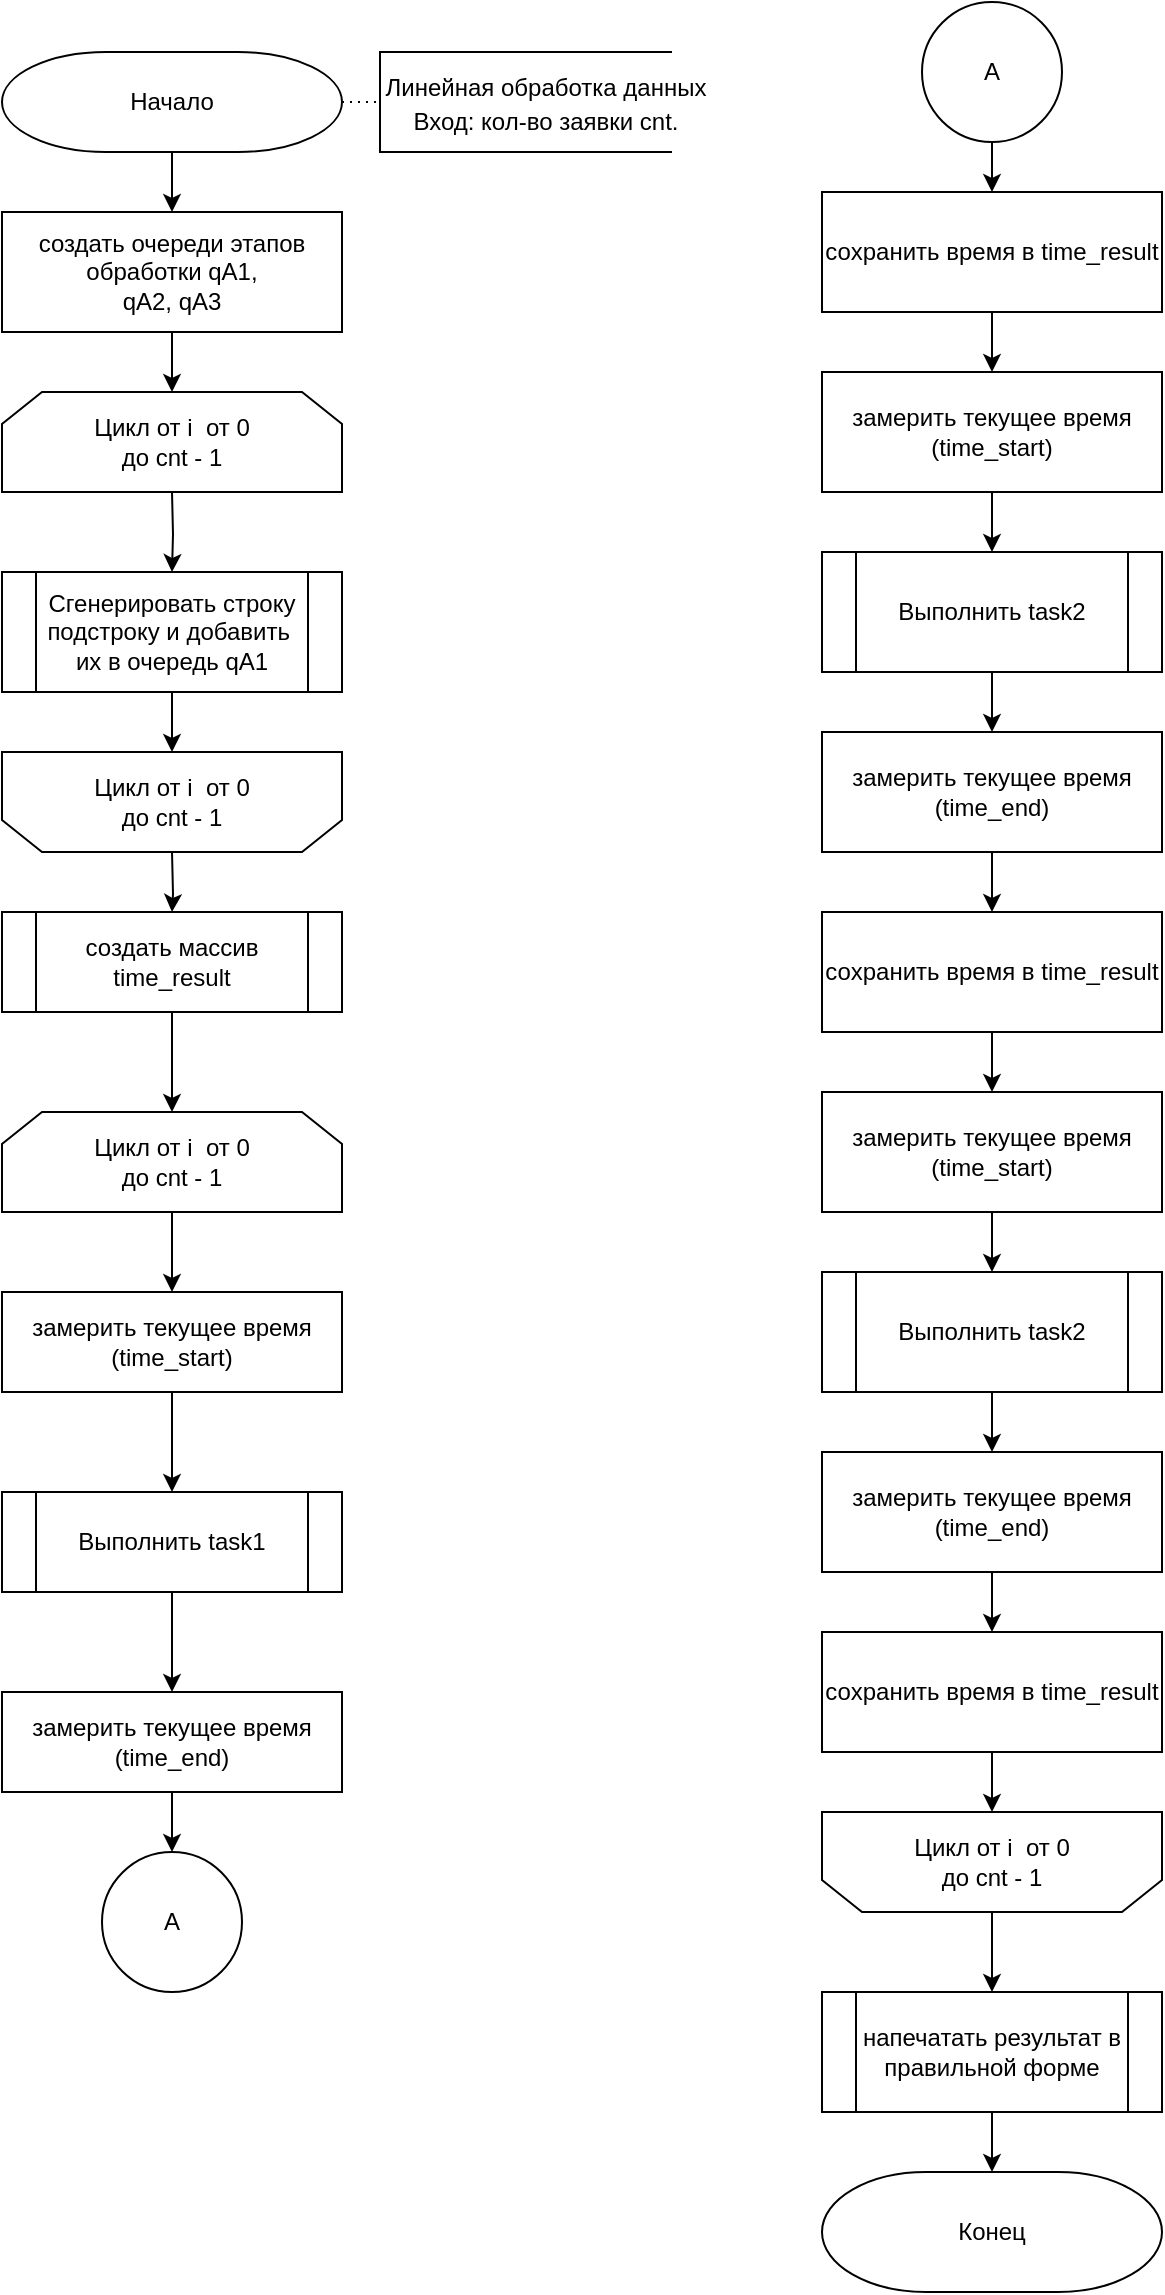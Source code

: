 <mxfile version="23.1.2" type="device" pages="6">
  <diagram name="Trang-1" id="uL9gPDVbCIFhFPeH5GQy">
    <mxGraphModel dx="447" dy="240" grid="1" gridSize="10" guides="1" tooltips="1" connect="1" arrows="1" fold="1" page="1" pageScale="1" pageWidth="827" pageHeight="1169" math="0" shadow="0">
      <root>
        <mxCell id="0" />
        <mxCell id="1" parent="0" />
        <mxCell id="Pr6SH2jZjcJ8ZmIwJeqv-1" style="edgeStyle=orthogonalEdgeStyle;rounded=0;orthogonalLoop=1;jettySize=auto;html=1;exitX=0.5;exitY=1;exitDx=0;exitDy=0;exitPerimeter=0;strokeWidth=1;" parent="1" source="4coKaTyu_gAjPoYozYNX-1" target="4coKaTyu_gAjPoYozYNX-2" edge="1">
          <mxGeometry relative="1" as="geometry" />
        </mxCell>
        <mxCell id="4coKaTyu_gAjPoYozYNX-1" value="Начало" style="strokeWidth=1;html=1;shape=mxgraph.flowchart.terminator;whiteSpace=wrap;rounded=0;" parent="1" vertex="1">
          <mxGeometry x="55" y="30" width="170" height="50" as="geometry" />
        </mxCell>
        <mxCell id="Pr6SH2jZjcJ8ZmIwJeqv-2" style="edgeStyle=orthogonalEdgeStyle;rounded=0;orthogonalLoop=1;jettySize=auto;html=1;exitX=0.5;exitY=1;exitDx=0;exitDy=0;strokeWidth=1;" parent="1" source="4coKaTyu_gAjPoYozYNX-2" edge="1">
          <mxGeometry relative="1" as="geometry">
            <mxPoint x="140" y="200" as="targetPoint" />
          </mxGeometry>
        </mxCell>
        <mxCell id="4coKaTyu_gAjPoYozYNX-2" value="создать очереди этапов обработки qA1, &lt;br&gt;qA2, qA3" style="rounded=0;whiteSpace=wrap;html=1;strokeWidth=1;" parent="1" vertex="1">
          <mxGeometry x="55" y="110" width="170" height="60" as="geometry" />
        </mxCell>
        <mxCell id="Pr6SH2jZjcJ8ZmIwJeqv-3" style="edgeStyle=orthogonalEdgeStyle;rounded=0;orthogonalLoop=1;jettySize=auto;html=1;exitX=0.5;exitY=1;exitDx=0;exitDy=0;exitPerimeter=0;entryX=0.5;entryY=0;entryDx=0;entryDy=0;strokeWidth=1;" parent="1" target="4coKaTyu_gAjPoYozYNX-4" edge="1">
          <mxGeometry relative="1" as="geometry">
            <mxPoint x="140" y="250" as="sourcePoint" />
          </mxGeometry>
        </mxCell>
        <mxCell id="Pr6SH2jZjcJ8ZmIwJeqv-4" style="edgeStyle=orthogonalEdgeStyle;rounded=0;orthogonalLoop=1;jettySize=auto;html=1;exitX=0.5;exitY=1;exitDx=0;exitDy=0;entryX=0.5;entryY=1;entryDx=0;entryDy=0;entryPerimeter=0;strokeWidth=1;" parent="1" source="4coKaTyu_gAjPoYozYNX-4" edge="1">
          <mxGeometry relative="1" as="geometry">
            <mxPoint x="140" y="380" as="targetPoint" />
          </mxGeometry>
        </mxCell>
        <mxCell id="4coKaTyu_gAjPoYozYNX-4" value="Сгенерировать строку подстроку и добавить&amp;nbsp; их в очередь qA1" style="shape=process;whiteSpace=wrap;html=1;backgroundOutline=1;strokeWidth=1;" parent="1" vertex="1">
          <mxGeometry x="55" y="290" width="170" height="60" as="geometry" />
        </mxCell>
        <mxCell id="WS5vvYRKwufAqpUKA4xz-2" style="edgeStyle=orthogonalEdgeStyle;rounded=0;orthogonalLoop=1;jettySize=auto;html=1;" edge="1" parent="1" target="eq-ml78w49sIgkB4BEwA-1">
          <mxGeometry relative="1" as="geometry">
            <mxPoint x="140" y="430" as="sourcePoint" />
          </mxGeometry>
        </mxCell>
        <mxCell id="C6rDZJhnCS-daW4OPHfQ-24" style="edgeStyle=orthogonalEdgeStyle;rounded=0;orthogonalLoop=1;jettySize=auto;html=1;exitX=0.5;exitY=1;exitDx=0;exitDy=0;entryX=0.5;entryY=0;entryDx=0;entryDy=0;strokeWidth=1;" parent="1" source="Q2eJxJ02fbW-XWGkRKir-7" target="C6rDZJhnCS-daW4OPHfQ-4" edge="1">
          <mxGeometry relative="1" as="geometry">
            <mxPoint x="140" y="620" as="sourcePoint" />
          </mxGeometry>
        </mxCell>
        <mxCell id="C6rDZJhnCS-daW4OPHfQ-38" style="edgeStyle=orthogonalEdgeStyle;rounded=0;orthogonalLoop=1;jettySize=auto;html=1;exitX=0.5;exitY=0;exitDx=0;exitDy=0;entryX=0.5;entryY=0;entryDx=0;entryDy=0;strokeWidth=1;" parent="1" source="Q2eJxJ02fbW-XWGkRKir-8" target="C6rDZJhnCS-daW4OPHfQ-18" edge="1">
          <mxGeometry relative="1" as="geometry">
            <mxPoint x="550" y="970" as="sourcePoint" />
          </mxGeometry>
        </mxCell>
        <mxCell id="C6rDZJhnCS-daW4OPHfQ-26" style="edgeStyle=orthogonalEdgeStyle;rounded=0;orthogonalLoop=1;jettySize=auto;html=1;exitX=0.5;exitY=1;exitDx=0;exitDy=0;entryX=0.5;entryY=0;entryDx=0;entryDy=0;strokeWidth=1;" parent="1" source="4coKaTyu_gAjPoYozYNX-11" target="C6rDZJhnCS-daW4OPHfQ-5" edge="1">
          <mxGeometry relative="1" as="geometry" />
        </mxCell>
        <mxCell id="4coKaTyu_gAjPoYozYNX-11" value="Выполнить task1" style="shape=process;whiteSpace=wrap;html=1;backgroundOutline=1;strokeWidth=1;" parent="1" vertex="1">
          <mxGeometry x="55" y="750" width="170" height="50" as="geometry" />
        </mxCell>
        <mxCell id="C6rDZJhnCS-daW4OPHfQ-25" style="edgeStyle=orthogonalEdgeStyle;rounded=0;orthogonalLoop=1;jettySize=auto;html=1;exitX=0.5;exitY=1;exitDx=0;exitDy=0;entryX=0.5;entryY=0;entryDx=0;entryDy=0;strokeWidth=1;" parent="1" source="C6rDZJhnCS-daW4OPHfQ-4" target="4coKaTyu_gAjPoYozYNX-11" edge="1">
          <mxGeometry relative="1" as="geometry" />
        </mxCell>
        <mxCell id="C6rDZJhnCS-daW4OPHfQ-4" value="замерить текущее время&lt;br&gt;(time_start)" style="rounded=0;whiteSpace=wrap;html=1;strokeWidth=1;" parent="1" vertex="1">
          <mxGeometry x="55" y="650" width="170" height="50" as="geometry" />
        </mxCell>
        <mxCell id="C6rDZJhnCS-daW4OPHfQ-27" style="edgeStyle=orthogonalEdgeStyle;rounded=0;orthogonalLoop=1;jettySize=auto;html=1;exitX=0.5;exitY=1;exitDx=0;exitDy=0;entryX=0.5;entryY=0;entryDx=0;entryDy=0;strokeWidth=1;" parent="1" source="C6rDZJhnCS-daW4OPHfQ-5" target="WS5vvYRKwufAqpUKA4xz-4" edge="1">
          <mxGeometry relative="1" as="geometry">
            <mxPoint x="140" y="940" as="targetPoint" />
          </mxGeometry>
        </mxCell>
        <mxCell id="C6rDZJhnCS-daW4OPHfQ-5" value="замерить текущее время&lt;br&gt;(time_end)" style="rounded=0;whiteSpace=wrap;html=1;strokeWidth=1;" parent="1" vertex="1">
          <mxGeometry x="55" y="850" width="170" height="50" as="geometry" />
        </mxCell>
        <mxCell id="C6rDZJhnCS-daW4OPHfQ-29" style="edgeStyle=orthogonalEdgeStyle;rounded=0;orthogonalLoop=1;jettySize=auto;html=1;exitX=0.5;exitY=1;exitDx=0;exitDy=0;entryX=0.5;entryY=0;entryDx=0;entryDy=0;strokeWidth=1;" parent="1" source="C6rDZJhnCS-daW4OPHfQ-9" target="C6rDZJhnCS-daW4OPHfQ-11" edge="1">
          <mxGeometry relative="1" as="geometry" />
        </mxCell>
        <mxCell id="C6rDZJhnCS-daW4OPHfQ-9" value="сохранить время в time_result" style="rounded=0;whiteSpace=wrap;html=1;strokeWidth=1;" parent="1" vertex="1">
          <mxGeometry x="465" y="100" width="170" height="60" as="geometry" />
        </mxCell>
        <mxCell id="C6rDZJhnCS-daW4OPHfQ-31" style="edgeStyle=orthogonalEdgeStyle;rounded=0;orthogonalLoop=1;jettySize=auto;html=1;exitX=0.5;exitY=1;exitDx=0;exitDy=0;entryX=0.5;entryY=0;entryDx=0;entryDy=0;strokeWidth=1;" parent="1" source="C6rDZJhnCS-daW4OPHfQ-10" target="C6rDZJhnCS-daW4OPHfQ-12" edge="1">
          <mxGeometry relative="1" as="geometry" />
        </mxCell>
        <mxCell id="C6rDZJhnCS-daW4OPHfQ-10" value="Выполнить task2" style="shape=process;whiteSpace=wrap;html=1;backgroundOutline=1;strokeWidth=1;" parent="1" vertex="1">
          <mxGeometry x="465" y="280" width="170" height="60" as="geometry" />
        </mxCell>
        <mxCell id="C6rDZJhnCS-daW4OPHfQ-30" style="edgeStyle=orthogonalEdgeStyle;rounded=0;orthogonalLoop=1;jettySize=auto;html=1;exitX=0.5;exitY=1;exitDx=0;exitDy=0;entryX=0.5;entryY=0;entryDx=0;entryDy=0;strokeWidth=1;" parent="1" source="C6rDZJhnCS-daW4OPHfQ-11" target="C6rDZJhnCS-daW4OPHfQ-10" edge="1">
          <mxGeometry relative="1" as="geometry" />
        </mxCell>
        <mxCell id="C6rDZJhnCS-daW4OPHfQ-11" value="замерить текущее время&lt;br&gt;(time_start)" style="rounded=0;whiteSpace=wrap;html=1;strokeWidth=1;" parent="1" vertex="1">
          <mxGeometry x="465" y="190" width="170" height="60" as="geometry" />
        </mxCell>
        <mxCell id="C6rDZJhnCS-daW4OPHfQ-32" style="edgeStyle=orthogonalEdgeStyle;rounded=0;orthogonalLoop=1;jettySize=auto;html=1;exitX=0.5;exitY=1;exitDx=0;exitDy=0;entryX=0.5;entryY=0;entryDx=0;entryDy=0;strokeWidth=1;" parent="1" source="C6rDZJhnCS-daW4OPHfQ-12" target="C6rDZJhnCS-daW4OPHfQ-13" edge="1">
          <mxGeometry relative="1" as="geometry" />
        </mxCell>
        <mxCell id="C6rDZJhnCS-daW4OPHfQ-12" value="замерить текущее время&lt;br&gt;(time_end)" style="rounded=0;whiteSpace=wrap;html=1;strokeWidth=1;" parent="1" vertex="1">
          <mxGeometry x="465" y="370" width="170" height="60" as="geometry" />
        </mxCell>
        <mxCell id="C6rDZJhnCS-daW4OPHfQ-33" style="edgeStyle=orthogonalEdgeStyle;rounded=0;orthogonalLoop=1;jettySize=auto;html=1;exitX=0.5;exitY=1;exitDx=0;exitDy=0;entryX=0.5;entryY=0;entryDx=0;entryDy=0;strokeWidth=1;" parent="1" source="C6rDZJhnCS-daW4OPHfQ-13" target="C6rDZJhnCS-daW4OPHfQ-15" edge="1">
          <mxGeometry relative="1" as="geometry" />
        </mxCell>
        <mxCell id="C6rDZJhnCS-daW4OPHfQ-13" value="сохранить время в time_result" style="rounded=0;whiteSpace=wrap;html=1;strokeWidth=1;" parent="1" vertex="1">
          <mxGeometry x="465" y="460" width="170" height="60" as="geometry" />
        </mxCell>
        <mxCell id="C6rDZJhnCS-daW4OPHfQ-35" style="edgeStyle=orthogonalEdgeStyle;rounded=0;orthogonalLoop=1;jettySize=auto;html=1;exitX=0.5;exitY=1;exitDx=0;exitDy=0;entryX=0.5;entryY=0;entryDx=0;entryDy=0;strokeWidth=1;" parent="1" source="C6rDZJhnCS-daW4OPHfQ-14" target="C6rDZJhnCS-daW4OPHfQ-16" edge="1">
          <mxGeometry relative="1" as="geometry" />
        </mxCell>
        <mxCell id="C6rDZJhnCS-daW4OPHfQ-14" value="Выполнить task2" style="shape=process;whiteSpace=wrap;html=1;backgroundOutline=1;strokeWidth=1;" parent="1" vertex="1">
          <mxGeometry x="465" y="640" width="170" height="60" as="geometry" />
        </mxCell>
        <mxCell id="C6rDZJhnCS-daW4OPHfQ-34" style="edgeStyle=orthogonalEdgeStyle;rounded=0;orthogonalLoop=1;jettySize=auto;html=1;exitX=0.5;exitY=1;exitDx=0;exitDy=0;entryX=0.5;entryY=0;entryDx=0;entryDy=0;strokeWidth=1;" parent="1" source="C6rDZJhnCS-daW4OPHfQ-15" target="C6rDZJhnCS-daW4OPHfQ-14" edge="1">
          <mxGeometry relative="1" as="geometry" />
        </mxCell>
        <mxCell id="C6rDZJhnCS-daW4OPHfQ-15" value="замерить текущее время&lt;br&gt;(time_start)" style="rounded=0;whiteSpace=wrap;html=1;strokeWidth=1;" parent="1" vertex="1">
          <mxGeometry x="465" y="550" width="170" height="60" as="geometry" />
        </mxCell>
        <mxCell id="C6rDZJhnCS-daW4OPHfQ-36" style="edgeStyle=orthogonalEdgeStyle;rounded=0;orthogonalLoop=1;jettySize=auto;html=1;exitX=0.5;exitY=1;exitDx=0;exitDy=0;entryX=0.5;entryY=0;entryDx=0;entryDy=0;strokeWidth=1;" parent="1" source="C6rDZJhnCS-daW4OPHfQ-16" target="C6rDZJhnCS-daW4OPHfQ-17" edge="1">
          <mxGeometry relative="1" as="geometry" />
        </mxCell>
        <mxCell id="C6rDZJhnCS-daW4OPHfQ-16" value="замерить текущее время&lt;br&gt;(time_end)" style="rounded=0;whiteSpace=wrap;html=1;strokeWidth=1;" parent="1" vertex="1">
          <mxGeometry x="465" y="730" width="170" height="60" as="geometry" />
        </mxCell>
        <mxCell id="C6rDZJhnCS-daW4OPHfQ-37" style="edgeStyle=orthogonalEdgeStyle;rounded=0;orthogonalLoop=1;jettySize=auto;html=1;exitX=0.5;exitY=1;exitDx=0;exitDy=0;entryX=0.5;entryY=1;entryDx=0;entryDy=0;entryPerimeter=0;strokeWidth=1;" parent="1" source="C6rDZJhnCS-daW4OPHfQ-17" edge="1">
          <mxGeometry relative="1" as="geometry">
            <mxPoint x="550" y="910" as="targetPoint" />
          </mxGeometry>
        </mxCell>
        <mxCell id="C6rDZJhnCS-daW4OPHfQ-17" value="сохранить время в time_result" style="rounded=0;whiteSpace=wrap;html=1;strokeWidth=1;" parent="1" vertex="1">
          <mxGeometry x="465" y="820" width="170" height="60" as="geometry" />
        </mxCell>
        <mxCell id="C6rDZJhnCS-daW4OPHfQ-39" style="edgeStyle=orthogonalEdgeStyle;rounded=0;orthogonalLoop=1;jettySize=auto;html=1;exitX=0.5;exitY=1;exitDx=0;exitDy=0;entryX=0.5;entryY=0;entryDx=0;entryDy=0;entryPerimeter=0;strokeWidth=1;" parent="1" source="C6rDZJhnCS-daW4OPHfQ-18" target="C6rDZJhnCS-daW4OPHfQ-19" edge="1">
          <mxGeometry relative="1" as="geometry" />
        </mxCell>
        <mxCell id="C6rDZJhnCS-daW4OPHfQ-18" value="напечатать результат в правильной форме" style="shape=process;whiteSpace=wrap;html=1;backgroundOutline=1;strokeWidth=1;" parent="1" vertex="1">
          <mxGeometry x="465" y="1000" width="170" height="60" as="geometry" />
        </mxCell>
        <mxCell id="C6rDZJhnCS-daW4OPHfQ-19" value="Конец" style="strokeWidth=1;html=1;shape=mxgraph.flowchart.terminator;whiteSpace=wrap;" parent="1" vertex="1">
          <mxGeometry x="465" y="1090" width="170" height="60" as="geometry" />
        </mxCell>
        <mxCell id="WS5vvYRKwufAqpUKA4xz-3" style="edgeStyle=orthogonalEdgeStyle;rounded=0;orthogonalLoop=1;jettySize=auto;html=1;" edge="1" parent="1" source="eq-ml78w49sIgkB4BEwA-1">
          <mxGeometry relative="1" as="geometry">
            <mxPoint x="140" y="560" as="targetPoint" />
          </mxGeometry>
        </mxCell>
        <mxCell id="eq-ml78w49sIgkB4BEwA-1" value="создать массив time_result" style="shape=process;whiteSpace=wrap;html=1;backgroundOutline=1;strokeWidth=1;" parent="1" vertex="1">
          <mxGeometry x="55" y="460" width="170" height="50" as="geometry" />
        </mxCell>
        <mxCell id="ds0iB5mA5zE8tgIiHyB2-1" value="" style="strokeWidth=1;html=1;shape=mxgraph.flowchart.annotation_1;align=left;pointerEvents=1;" parent="1" vertex="1">
          <mxGeometry x="244" y="30" width="146" height="50" as="geometry" />
        </mxCell>
        <mxCell id="ds0iB5mA5zE8tgIiHyB2-2" value="&lt;font style=&quot;font-size: 12px;&quot;&gt;Линейная обработка данных&lt;br style=&quot;border-color: var(--border-color); text-align: left;&quot;&gt;&lt;span style=&quot;text-align: left;&quot;&gt;Вход:&amp;nbsp;&lt;/span&gt;&lt;span style=&quot;text-align: left;&quot;&gt;кол-во заявки cnt.&lt;/span&gt;&lt;/font&gt;" style="text;html=1;strokeColor=none;fillColor=none;align=center;verticalAlign=middle;whiteSpace=wrap;rounded=0;fontSize=14;strokeWidth=1;" parent="1" vertex="1">
          <mxGeometry x="244" y="25" width="166" height="60" as="geometry" />
        </mxCell>
        <mxCell id="ds0iB5mA5zE8tgIiHyB2-3" value="" style="endArrow=none;dashed=1;html=1;dashPattern=1 3;strokeWidth=1;rounded=0;fontSize=14;exitX=1;exitY=0.5;exitDx=0;exitDy=0;exitPerimeter=0;entryX=0;entryY=0.5;entryDx=0;entryDy=0;entryPerimeter=0;" parent="1" source="4coKaTyu_gAjPoYozYNX-1" target="ds0iB5mA5zE8tgIiHyB2-1" edge="1">
          <mxGeometry width="50" height="50" relative="1" as="geometry">
            <mxPoint x="590" y="390" as="sourcePoint" />
            <mxPoint x="640" y="340" as="targetPoint" />
          </mxGeometry>
        </mxCell>
        <mxCell id="WS5vvYRKwufAqpUKA4xz-4" value="A" style="ellipse;whiteSpace=wrap;html=1;aspect=fixed;" vertex="1" parent="1">
          <mxGeometry x="105" y="930" width="70" height="70" as="geometry" />
        </mxCell>
        <mxCell id="WS5vvYRKwufAqpUKA4xz-7" style="edgeStyle=orthogonalEdgeStyle;rounded=0;orthogonalLoop=1;jettySize=auto;html=1;entryX=0.5;entryY=0;entryDx=0;entryDy=0;" edge="1" parent="1" source="WS5vvYRKwufAqpUKA4xz-5" target="C6rDZJhnCS-daW4OPHfQ-9">
          <mxGeometry relative="1" as="geometry" />
        </mxCell>
        <mxCell id="WS5vvYRKwufAqpUKA4xz-5" value="A" style="ellipse;whiteSpace=wrap;html=1;aspect=fixed;" vertex="1" parent="1">
          <mxGeometry x="515" y="5" width="70" height="70" as="geometry" />
        </mxCell>
        <mxCell id="Q2eJxJ02fbW-XWGkRKir-5" value="Цикл от i&amp;nbsp; от 0&lt;br style=&quot;border-color: var(--border-color);&quot;&gt;до cnt - 1" style="shape=loopLimit;whiteSpace=wrap;html=1;" vertex="1" parent="1">
          <mxGeometry x="55" y="200" width="170" height="50" as="geometry" />
        </mxCell>
        <mxCell id="Q2eJxJ02fbW-XWGkRKir-6" value="Цикл от i&amp;nbsp; от 0&lt;br style=&quot;border-color: var(--border-color);&quot;&gt;до cnt - 1" style="shape=loopLimit;whiteSpace=wrap;html=1;direction=west;" vertex="1" parent="1">
          <mxGeometry x="55" y="380" width="170" height="50" as="geometry" />
        </mxCell>
        <mxCell id="Q2eJxJ02fbW-XWGkRKir-7" value="Цикл от i&amp;nbsp; от 0&lt;br style=&quot;border-color: var(--border-color);&quot;&gt;до cnt - 1" style="shape=loopLimit;whiteSpace=wrap;html=1;" vertex="1" parent="1">
          <mxGeometry x="55" y="560" width="170" height="50" as="geometry" />
        </mxCell>
        <mxCell id="Q2eJxJ02fbW-XWGkRKir-8" value="Цикл от i&amp;nbsp; от 0&lt;br style=&quot;border-color: var(--border-color);&quot;&gt;до cnt - 1" style="shape=loopLimit;whiteSpace=wrap;html=1;direction=west;" vertex="1" parent="1">
          <mxGeometry x="465" y="910" width="170" height="50" as="geometry" />
        </mxCell>
      </root>
    </mxGraphModel>
  </diagram>
  <diagram id="Mb_bEMnx9X-YpiaYTQYt" name="Trang-2">
    <mxGraphModel dx="1235" dy="665" grid="1" gridSize="10" guides="1" tooltips="1" connect="1" arrows="1" fold="1" page="1" pageScale="1" pageWidth="827" pageHeight="1169" math="0" shadow="0">
      <root>
        <mxCell id="0" />
        <mxCell id="1" parent="0" />
        <mxCell id="-r9bXMttMv9JvbM3CXUm-20" style="edgeStyle=orthogonalEdgeStyle;rounded=0;orthogonalLoop=1;jettySize=auto;html=1;exitX=0.5;exitY=1;exitDx=0;exitDy=0;exitPerimeter=0;entryX=0.5;entryY=0;entryDx=0;entryDy=0;strokeWidth=1;" parent="1" source="-r9bXMttMv9JvbM3CXUm-1" target="-r9bXMttMv9JvbM3CXUm-2" edge="1">
          <mxGeometry relative="1" as="geometry" />
        </mxCell>
        <mxCell id="-r9bXMttMv9JvbM3CXUm-1" value="Начало" style="strokeWidth=1;html=1;shape=mxgraph.flowchart.terminator;whiteSpace=wrap;" parent="1" vertex="1">
          <mxGeometry x="45" y="30" width="170" height="60" as="geometry" />
        </mxCell>
        <mxCell id="-r9bXMttMv9JvbM3CXUm-2" value="создать очереди этапов обработки q1, q2, q3" style="rounded=0;whiteSpace=wrap;html=1;strokeWidth=1;" parent="1" vertex="1">
          <mxGeometry x="45" y="110" width="170" height="60" as="geometry" />
        </mxCell>
        <mxCell id="-r9bXMttMv9JvbM3CXUm-22" style="edgeStyle=orthogonalEdgeStyle;rounded=0;orthogonalLoop=1;jettySize=auto;html=1;exitX=0.498;exitY=0.96;exitDx=0;exitDy=0;exitPerimeter=0;strokeWidth=1;" parent="1" source="KpZjkLh8Bqi9cVRo1T6i-1" target="-r9bXMttMv9JvbM3CXUm-4" edge="1">
          <mxGeometry relative="1" as="geometry">
            <mxPoint x="130" y="350" as="sourcePoint" />
          </mxGeometry>
        </mxCell>
        <mxCell id="-r9bXMttMv9JvbM3CXUm-23" style="edgeStyle=orthogonalEdgeStyle;rounded=0;orthogonalLoop=1;jettySize=auto;html=1;exitX=0.5;exitY=1;exitDx=0;exitDy=0;strokeWidth=1;" parent="1" source="-r9bXMttMv9JvbM3CXUm-4" edge="1">
          <mxGeometry relative="1" as="geometry">
            <mxPoint x="130.034" y="470" as="targetPoint" />
          </mxGeometry>
        </mxCell>
        <mxCell id="-r9bXMttMv9JvbM3CXUm-4" value="Сгенерировать квадрачиные матрицы и добавить их в очередь qA1" style="shape=process;whiteSpace=wrap;html=1;backgroundOutline=1;strokeWidth=1;" parent="1" vertex="1">
          <mxGeometry x="45" y="380" width="170" height="60" as="geometry" />
        </mxCell>
        <mxCell id="-r9bXMttMv9JvbM3CXUm-24" style="edgeStyle=orthogonalEdgeStyle;rounded=0;orthogonalLoop=1;jettySize=auto;html=1;exitX=0.5;exitY=0;exitDx=0;exitDy=0;entryX=0.5;entryY=0;entryDx=0;entryDy=0;strokeWidth=1;" parent="1" source="KpZjkLh8Bqi9cVRo1T6i-2" target="-r9bXMttMv9JvbM3CXUm-12" edge="1">
          <mxGeometry relative="1" as="geometry">
            <mxPoint x="130" y="530" as="sourcePoint" />
          </mxGeometry>
        </mxCell>
        <mxCell id="-r9bXMttMv9JvbM3CXUm-25" style="edgeStyle=orthogonalEdgeStyle;rounded=0;orthogonalLoop=1;jettySize=auto;html=1;exitX=0.5;exitY=1;exitDx=0;exitDy=0;entryX=0.5;entryY=0;entryDx=0;entryDy=0;strokeWidth=1;" parent="1" source="-r9bXMttMv9JvbM3CXUm-12" target="-r9bXMttMv9JvbM3CXUm-13" edge="1">
          <mxGeometry relative="1" as="geometry" />
        </mxCell>
        <mxCell id="-r9bXMttMv9JvbM3CXUm-12" value="создать переменные qA1_is_empty, qA2_is_empty&lt;br&gt;типа bool" style="rounded=0;whiteSpace=wrap;html=1;strokeWidth=1;" parent="1" vertex="1">
          <mxGeometry x="45" y="560" width="170" height="60" as="geometry" />
        </mxCell>
        <mxCell id="uRaQBPbO69VtB7oyI-63-1" style="edgeStyle=orthogonalEdgeStyle;rounded=0;orthogonalLoop=1;jettySize=auto;html=1;entryX=0.5;entryY=0;entryDx=0;entryDy=0;" edge="1" parent="1" source="-r9bXMttMv9JvbM3CXUm-13" target="jikWoyl8r7Qo5X_SLd_3-2">
          <mxGeometry relative="1" as="geometry" />
        </mxCell>
        <mxCell id="-r9bXMttMv9JvbM3CXUm-13" value="создать массив matrix_state" style="shape=process;whiteSpace=wrap;html=1;backgroundOutline=1;strokeWidth=1;" parent="1" vertex="1">
          <mxGeometry x="45" y="650" width="170" height="60" as="geometry" />
        </mxCell>
        <mxCell id="-r9bXMttMv9JvbM3CXUm-27" style="edgeStyle=orthogonalEdgeStyle;rounded=0;orthogonalLoop=1;jettySize=auto;html=1;exitX=0.5;exitY=1;exitDx=0;exitDy=0;entryX=0.5;entryY=0;entryDx=0;entryDy=0;strokeWidth=1;" parent="1" source="-r9bXMttMv9JvbM3CXUm-14" target="-r9bXMttMv9JvbM3CXUm-15" edge="1">
          <mxGeometry relative="1" as="geometry" />
        </mxCell>
        <mxCell id="-r9bXMttMv9JvbM3CXUm-14" value="создать массив потоков threads длиной 3" style="rounded=0;whiteSpace=wrap;html=1;strokeWidth=1;" parent="1" vertex="1">
          <mxGeometry x="490" y="130" width="170" height="60" as="geometry" />
        </mxCell>
        <mxCell id="-r9bXMttMv9JvbM3CXUm-28" style="edgeStyle=orthogonalEdgeStyle;rounded=0;orthogonalLoop=1;jettySize=auto;html=1;exitX=0.5;exitY=1;exitDx=0;exitDy=0;entryX=0.5;entryY=0;entryDx=0;entryDy=0;strokeWidth=1;" parent="1" source="-r9bXMttMv9JvbM3CXUm-15" target="KpZjkLh8Bqi9cVRo1T6i-3" edge="1">
          <mxGeometry relative="1" as="geometry">
            <mxPoint x="575.0" y="315" as="targetPoint" />
          </mxGeometry>
        </mxCell>
        <mxCell id="-r9bXMttMv9JvbM3CXUm-15" value="выделить задачи потокам и запустить" style="rounded=0;whiteSpace=wrap;html=1;strokeWidth=1;" parent="1" vertex="1">
          <mxGeometry x="490" y="220" width="170" height="60" as="geometry" />
        </mxCell>
        <mxCell id="-r9bXMttMv9JvbM3CXUm-29" style="edgeStyle=orthogonalEdgeStyle;rounded=0;orthogonalLoop=1;jettySize=auto;html=1;exitX=0.5;exitY=1;exitDx=0;exitDy=0;exitPerimeter=0;entryX=0.5;entryY=0;entryDx=0;entryDy=0;strokeWidth=1;" parent="1" target="-r9bXMttMv9JvbM3CXUm-17" edge="1">
          <mxGeometry relative="1" as="geometry">
            <mxPoint x="575.0" y="375" as="sourcePoint" />
          </mxGeometry>
        </mxCell>
        <mxCell id="-r9bXMttMv9JvbM3CXUm-30" style="edgeStyle=orthogonalEdgeStyle;rounded=0;orthogonalLoop=1;jettySize=auto;html=1;exitX=0.5;exitY=1;exitDx=0;exitDy=0;entryX=0.5;entryY=1;entryDx=0;entryDy=0;strokeWidth=1;" parent="1" source="-r9bXMttMv9JvbM3CXUm-17" target="KpZjkLh8Bqi9cVRo1T6i-4" edge="1">
          <mxGeometry relative="1" as="geometry">
            <mxPoint x="575" y="505" as="targetPoint" />
          </mxGeometry>
        </mxCell>
        <mxCell id="-r9bXMttMv9JvbM3CXUm-17" value="Указать, что главный поток должен дождаться потока threads[i]" style="rounded=0;whiteSpace=wrap;html=1;strokeWidth=1;" parent="1" vertex="1">
          <mxGeometry x="490" y="410" width="170" height="60" as="geometry" />
        </mxCell>
        <mxCell id="-r9bXMttMv9JvbM3CXUm-31" style="edgeStyle=orthogonalEdgeStyle;rounded=0;orthogonalLoop=1;jettySize=auto;html=1;exitX=0.5;exitY=0;exitDx=0;exitDy=0;entryX=0.5;entryY=0;entryDx=0;entryDy=0;entryPerimeter=0;strokeWidth=1;" parent="1" source="KpZjkLh8Bqi9cVRo1T6i-4" target="-r9bXMttMv9JvbM3CXUm-19" edge="1">
          <mxGeometry relative="1" as="geometry">
            <mxPoint x="575" y="565" as="sourcePoint" />
          </mxGeometry>
        </mxCell>
        <mxCell id="-r9bXMttMv9JvbM3CXUm-19" value="Конец" style="strokeWidth=1;html=1;shape=mxgraph.flowchart.terminator;whiteSpace=wrap;" parent="1" vertex="1">
          <mxGeometry x="490" y="595" width="170" height="60" as="geometry" />
        </mxCell>
        <mxCell id="fuBKmMErkMb-dizS3FoA-8" style="edgeStyle=orthogonalEdgeStyle;rounded=0;orthogonalLoop=1;jettySize=auto;html=1;exitX=0.5;exitY=1;exitDx=0;exitDy=0;entryX=0.5;entryY=0;entryDx=0;entryDy=0;strokeWidth=1;" parent="1" target="-r9bXMttMv9JvbM3CXUm-14" edge="1">
          <mxGeometry relative="1" as="geometry">
            <mxPoint x="575" y="100" as="sourcePoint" />
          </mxGeometry>
        </mxCell>
        <mxCell id="PcOVscjR4zvhcD4vRIAG-1" value="создать мьютексы m1, m2" style="rounded=0;whiteSpace=wrap;html=1;strokeWidth=1;" parent="1" vertex="1">
          <mxGeometry x="45" y="200" width="170" height="60" as="geometry" />
        </mxCell>
        <mxCell id="PcOVscjR4zvhcD4vRIAG-2" value="" style="endArrow=classic;html=1;rounded=0;strokeWidth=1;exitX=0.5;exitY=1;exitDx=0;exitDy=0;entryX=0.5;entryY=0;entryDx=0;entryDy=0;entryPerimeter=0;" parent="1" source="PcOVscjR4zvhcD4vRIAG-1" edge="1">
          <mxGeometry width="50" height="50" relative="1" as="geometry">
            <mxPoint x="390" y="330" as="sourcePoint" />
            <mxPoint x="130" y="290" as="targetPoint" />
          </mxGeometry>
        </mxCell>
        <mxCell id="PcOVscjR4zvhcD4vRIAG-4" value="" style="endArrow=classic;html=1;rounded=0;strokeWidth=1;exitX=0.5;exitY=1;exitDx=0;exitDy=0;entryX=0.5;entryY=0;entryDx=0;entryDy=0;" parent="1" source="-r9bXMttMv9JvbM3CXUm-2" target="PcOVscjR4zvhcD4vRIAG-1" edge="1">
          <mxGeometry width="50" height="50" relative="1" as="geometry">
            <mxPoint x="390" y="330" as="sourcePoint" />
            <mxPoint x="130" y="190" as="targetPoint" />
          </mxGeometry>
        </mxCell>
        <mxCell id="7rgdP_Y9yDBI6jGMi0Tk-1" style="edgeStyle=orthogonalEdgeStyle;rounded=0;orthogonalLoop=1;jettySize=auto;html=1;entryX=0.5;entryY=0;entryDx=0;entryDy=0;" edge="1" parent="1" source="jikWoyl8r7Qo5X_SLd_3-2" target="uRaQBPbO69VtB7oyI-63-3">
          <mxGeometry relative="1" as="geometry" />
        </mxCell>
        <mxCell id="jikWoyl8r7Qo5X_SLd_3-2" value="создать массив time_result" style="shape=process;whiteSpace=wrap;html=1;backgroundOutline=1;strokeWidth=1;" parent="1" vertex="1">
          <mxGeometry x="45" y="740" width="170" height="60" as="geometry" />
        </mxCell>
        <mxCell id="c-UUiXRV8bT-F_OIlMVx-1" value="&lt;font style=&quot;font-size: 12px;&quot;&gt;Конвейерная обработка данных&lt;br style=&quot;border-color: var(--border-color);&quot;&gt;Вход:&amp;nbsp;кол-во заявок cnt.&lt;/font&gt;" style="strokeWidth=1;html=1;shape=mxgraph.flowchart.annotation_1;align=left;pointerEvents=1;fontSize=14;" parent="1" vertex="1">
          <mxGeometry x="250" y="35" width="170" height="50" as="geometry" />
        </mxCell>
        <mxCell id="c-UUiXRV8bT-F_OIlMVx-2" value="" style="endArrow=none;dashed=1;html=1;dashPattern=1 3;strokeWidth=1;rounded=0;fontSize=14;exitX=1;exitY=0.5;exitDx=0;exitDy=0;exitPerimeter=0;entryX=0;entryY=0.5;entryDx=0;entryDy=0;entryPerimeter=0;" parent="1" source="-r9bXMttMv9JvbM3CXUm-1" target="c-UUiXRV8bT-F_OIlMVx-1" edge="1">
          <mxGeometry width="50" height="50" relative="1" as="geometry">
            <mxPoint x="390" y="430" as="sourcePoint" />
            <mxPoint x="440" y="380" as="targetPoint" />
          </mxGeometry>
        </mxCell>
        <mxCell id="uRaQBPbO69VtB7oyI-63-3" value="A" style="ellipse;whiteSpace=wrap;html=1;aspect=fixed;" vertex="1" parent="1">
          <mxGeometry x="95" y="830" width="70" height="70" as="geometry" />
        </mxCell>
        <mxCell id="7rgdP_Y9yDBI6jGMi0Tk-2" value="A" style="ellipse;whiteSpace=wrap;html=1;aspect=fixed;" vertex="1" parent="1">
          <mxGeometry x="540" y="30" width="70" height="70" as="geometry" />
        </mxCell>
        <mxCell id="KpZjkLh8Bqi9cVRo1T6i-1" value="Цикл от i&amp;nbsp; от 0&lt;br style=&quot;border-color: var(--border-color);&quot;&gt;до cnt - 1" style="shape=loopLimit;whiteSpace=wrap;html=1;" vertex="1" parent="1">
          <mxGeometry x="45" y="290" width="170" height="50" as="geometry" />
        </mxCell>
        <mxCell id="KpZjkLh8Bqi9cVRo1T6i-2" value="Цикл от i&amp;nbsp; от 0&lt;br style=&quot;border-color: var(--border-color);&quot;&gt;до cnt - 1" style="shape=loopLimit;whiteSpace=wrap;html=1;direction=west;" vertex="1" parent="1">
          <mxGeometry x="45" y="470" width="170" height="50" as="geometry" />
        </mxCell>
        <mxCell id="KpZjkLh8Bqi9cVRo1T6i-5" value="" style="edgeStyle=orthogonalEdgeStyle;rounded=0;orthogonalLoop=1;jettySize=auto;html=1;" edge="1" parent="1" source="KpZjkLh8Bqi9cVRo1T6i-3" target="-r9bXMttMv9JvbM3CXUm-17">
          <mxGeometry relative="1" as="geometry" />
        </mxCell>
        <mxCell id="KpZjkLh8Bqi9cVRo1T6i-3" value="Цикл от i&amp;nbsp; от 0&lt;br style=&quot;border-color: var(--border-color);&quot;&gt;до cnt - 1" style="shape=loopLimit;whiteSpace=wrap;html=1;" vertex="1" parent="1">
          <mxGeometry x="490" y="320" width="170" height="50" as="geometry" />
        </mxCell>
        <mxCell id="KpZjkLh8Bqi9cVRo1T6i-4" value="Цикл от i&amp;nbsp; от 0&lt;br style=&quot;border-color: var(--border-color);&quot;&gt;до cnt - 1" style="shape=loopLimit;whiteSpace=wrap;html=1;direction=west;" vertex="1" parent="1">
          <mxGeometry x="490" y="510" width="170" height="50" as="geometry" />
        </mxCell>
      </root>
    </mxGraphModel>
  </diagram>
  <diagram id="TvKIAnhGd0nLzTWKheu9" name="Trang-3">
    <mxGraphModel dx="875" dy="471" grid="1" gridSize="10" guides="1" tooltips="1" connect="1" arrows="1" fold="1" page="1" pageScale="1" pageWidth="827" pageHeight="1169" math="0" shadow="0">
      <root>
        <mxCell id="0" />
        <mxCell id="1" parent="0" />
        <mxCell id="hjp8BofP2neAfcMupP23-1" style="edgeStyle=orthogonalEdgeStyle;rounded=0;orthogonalLoop=1;jettySize=auto;html=1;exitX=0.5;exitY=1;exitDx=0;exitDy=0;exitPerimeter=0;entryX=0.5;entryY=0;entryDx=0;entryDy=0;strokeWidth=1;" parent="1" source="hjp8BofP2neAfcMupP23-2" target="hjp8BofP2neAfcMupP23-3" edge="1">
          <mxGeometry relative="1" as="geometry" />
        </mxCell>
        <mxCell id="hjp8BofP2neAfcMupP23-2" value="Начало" style="strokeWidth=1;html=1;shape=mxgraph.flowchart.terminator;whiteSpace=wrap;" parent="1" vertex="1">
          <mxGeometry x="55" y="40" width="170" height="50" as="geometry" />
        </mxCell>
        <mxCell id="hjp8BofP2neAfcMupP23-16" style="edgeStyle=orthogonalEdgeStyle;rounded=0;orthogonalLoop=1;jettySize=auto;html=1;exitX=0.5;exitY=1;exitDx=0;exitDy=0;entryX=0.5;entryY=0;entryDx=0;entryDy=0;entryPerimeter=0;strokeWidth=1;" parent="1" source="hjp8BofP2neAfcMupP23-3" edge="1">
          <mxGeometry relative="1" as="geometry">
            <mxPoint x="140" y="190" as="targetPoint" />
          </mxGeometry>
        </mxCell>
        <mxCell id="hjp8BofP2neAfcMupP23-3" value="task_numb = 1" style="rounded=0;whiteSpace=wrap;html=1;strokeWidth=1;" parent="1" vertex="1">
          <mxGeometry x="55" y="110" width="170" height="60" as="geometry" />
        </mxCell>
        <mxCell id="3FaK8qXHoCoHpUbC0QgQ-1" style="edgeStyle=orthogonalEdgeStyle;rounded=0;orthogonalLoop=1;jettySize=auto;html=1;entryX=0.5;entryY=0;entryDx=0;entryDy=0;exitX=0.5;exitY=1;exitDx=0;exitDy=0;" edge="1" parent="1" source="4gsSdCNxsDxxfso7EXIJ-1" target="dX2mGsKUOkuFg8bTv_wB-4">
          <mxGeometry relative="1" as="geometry">
            <mxPoint x="140" y="250" as="sourcePoint" />
          </mxGeometry>
        </mxCell>
        <mxCell id="vOJz7_vOmYUlEHFa989g-1" style="edgeStyle=orthogonalEdgeStyle;rounded=0;orthogonalLoop=1;jettySize=auto;html=1;" edge="1" parent="1" source="hjp8BofP2neAfcMupP23-12" target="4gsSdCNxsDxxfso7EXIJ-2">
          <mxGeometry relative="1" as="geometry" />
        </mxCell>
        <mxCell id="hjp8BofP2neAfcMupP23-12" value="task_numb += 1" style="rounded=0;whiteSpace=wrap;html=1;strokeWidth=1;" parent="1" vertex="1">
          <mxGeometry x="55" y="600" width="170" height="50" as="geometry" />
        </mxCell>
        <mxCell id="hjp8BofP2neAfcMupP23-20" style="edgeStyle=orthogonalEdgeStyle;rounded=0;orthogonalLoop=1;jettySize=auto;html=1;exitX=0.5;exitY=0;exitDx=0;exitDy=0;entryX=0.5;entryY=0;entryDx=0;entryDy=0;strokeWidth=1;" parent="1" source="4gsSdCNxsDxxfso7EXIJ-2" target="hjp8BofP2neAfcMupP23-14" edge="1">
          <mxGeometry relative="1" as="geometry">
            <mxPoint x="140" y="790" as="sourcePoint" />
          </mxGeometry>
        </mxCell>
        <mxCell id="hjp8BofP2neAfcMupP23-21" style="edgeStyle=orthogonalEdgeStyle;rounded=0;orthogonalLoop=1;jettySize=auto;html=1;exitX=0.5;exitY=1;exitDx=0;exitDy=0;entryX=0.5;entryY=0;entryDx=0;entryDy=0;entryPerimeter=0;strokeWidth=1;" parent="1" source="hjp8BofP2neAfcMupP23-14" target="hjp8BofP2neAfcMupP23-15" edge="1">
          <mxGeometry relative="1" as="geometry" />
        </mxCell>
        <mxCell id="hjp8BofP2neAfcMupP23-14" value="qA1_is_empty = true" style="rounded=0;whiteSpace=wrap;html=1;strokeWidth=1;" parent="1" vertex="1">
          <mxGeometry x="55" y="760" width="170" height="50" as="geometry" />
        </mxCell>
        <mxCell id="hjp8BofP2neAfcMupP23-15" value="Конец" style="strokeWidth=1;html=1;shape=mxgraph.flowchart.terminator;whiteSpace=wrap;" parent="1" vertex="1">
          <mxGeometry x="55" y="840" width="170" height="50" as="geometry" />
        </mxCell>
        <mxCell id="dX2mGsKUOkuFg8bTv_wB-1" style="edgeStyle=orthogonalEdgeStyle;rounded=0;orthogonalLoop=1;jettySize=auto;html=1;exitX=0.5;exitY=1;exitDx=0;exitDy=0;entryX=0.5;entryY=0;entryDx=0;entryDy=0;strokeWidth=1;" parent="1" source="dX2mGsKUOkuFg8bTv_wB-2" target="dX2mGsKUOkuFg8bTv_wB-6" edge="1">
          <mxGeometry relative="1" as="geometry" />
        </mxCell>
        <mxCell id="dX2mGsKUOkuFg8bTv_wB-2" value="выполнить task1" style="shape=process;whiteSpace=wrap;html=1;backgroundOutline=1;strokeWidth=1;" parent="1" vertex="1">
          <mxGeometry x="55" y="350" width="170" height="40" as="geometry" />
        </mxCell>
        <mxCell id="dX2mGsKUOkuFg8bTv_wB-3" style="edgeStyle=orthogonalEdgeStyle;rounded=0;orthogonalLoop=1;jettySize=auto;html=1;exitX=0.5;exitY=1;exitDx=0;exitDy=0;entryX=0.5;entryY=0;entryDx=0;entryDy=0;strokeWidth=1;" parent="1" source="dX2mGsKUOkuFg8bTv_wB-4" target="dX2mGsKUOkuFg8bTv_wB-2" edge="1">
          <mxGeometry relative="1" as="geometry" />
        </mxCell>
        <mxCell id="dX2mGsKUOkuFg8bTv_wB-4" value="замерить текущее время&lt;br&gt;(time_start)" style="rounded=0;whiteSpace=wrap;html=1;strokeWidth=1;" parent="1" vertex="1">
          <mxGeometry x="55" y="270" width="170" height="50" as="geometry" />
        </mxCell>
        <mxCell id="dX2mGsKUOkuFg8bTv_wB-5" style="edgeStyle=orthogonalEdgeStyle;rounded=0;orthogonalLoop=1;jettySize=auto;html=1;exitX=0.5;exitY=1;exitDx=0;exitDy=0;entryX=0.5;entryY=0;entryDx=0;entryDy=0;strokeWidth=1;" parent="1" source="dX2mGsKUOkuFg8bTv_wB-6" target="dX2mGsKUOkuFg8bTv_wB-7" edge="1">
          <mxGeometry relative="1" as="geometry" />
        </mxCell>
        <mxCell id="dX2mGsKUOkuFg8bTv_wB-6" value="замерить текущее время&lt;br style=&quot;border-color: var(--border-color);&quot;&gt;(time_end)" style="rounded=0;whiteSpace=wrap;html=1;strokeWidth=1;" parent="1" vertex="1">
          <mxGeometry x="55" y="420" width="170" height="55" as="geometry" />
        </mxCell>
        <mxCell id="dX2mGsKUOkuFg8bTv_wB-8" style="edgeStyle=orthogonalEdgeStyle;rounded=0;orthogonalLoop=1;jettySize=auto;html=1;exitX=0.5;exitY=1;exitDx=0;exitDy=0;entryX=0.5;entryY=0;entryDx=0;entryDy=0;strokeWidth=1;" parent="1" source="dX2mGsKUOkuFg8bTv_wB-7" target="hjp8BofP2neAfcMupP23-12" edge="1">
          <mxGeometry relative="1" as="geometry" />
        </mxCell>
        <mxCell id="dX2mGsKUOkuFg8bTv_wB-7" value="сохранить результат в time_result_arr" style="rounded=0;whiteSpace=wrap;html=1;strokeWidth=1;" parent="1" vertex="1">
          <mxGeometry x="55" y="510" width="170" height="50" as="geometry" />
        </mxCell>
        <mxCell id="VutH8gTxtw9rq9k_uj3U-1" value="&lt;font style=&quot;font-size: 12px;&quot;&gt;&amp;nbsp; Лента 1 конвейерной обработки данных&lt;br style=&quot;border-color: var(--border-color);&quot;&gt;&lt;br style=&quot;border-color: var(--border-color);&quot;&gt;&amp;nbsp; Вход: потоки qA1, qA2,&lt;br style=&quot;border-color: var(--border-color);&quot;&gt;&amp;nbsp; массив time_result_arr;&lt;br style=&quot;border-color: var(--border-color);&quot;&gt;&amp;nbsp; массив matrix_state; &amp;nbsp;qA1_is _empty.&lt;/font&gt;" style="strokeWidth=1;html=1;shape=mxgraph.flowchart.annotation_1;align=left;pointerEvents=1;fontSize=14;" parent="1" vertex="1">
          <mxGeometry x="300" y="15" width="270" height="100" as="geometry" />
        </mxCell>
        <mxCell id="VutH8gTxtw9rq9k_uj3U-2" value="" style="endArrow=none;dashed=1;html=1;dashPattern=1 3;strokeWidth=1;rounded=0;fontSize=14;entryX=0;entryY=0.5;entryDx=0;entryDy=0;entryPerimeter=0;exitX=1;exitY=0.5;exitDx=0;exitDy=0;exitPerimeter=0;" parent="1" source="hjp8BofP2neAfcMupP23-2" target="VutH8gTxtw9rq9k_uj3U-1" edge="1">
          <mxGeometry width="50" height="50" relative="1" as="geometry">
            <mxPoint x="300" y="90" as="sourcePoint" />
            <mxPoint x="510" y="395" as="targetPoint" />
          </mxGeometry>
        </mxCell>
        <mxCell id="4gsSdCNxsDxxfso7EXIJ-1" value="Цикл пока очередь qA1 не пуста" style="shape=loopLimit;whiteSpace=wrap;html=1;" vertex="1" parent="1">
          <mxGeometry x="55" y="190" width="170" height="50" as="geometry" />
        </mxCell>
        <mxCell id="4gsSdCNxsDxxfso7EXIJ-2" value="Цикл пока очередь qA1 не пуста" style="shape=loopLimit;whiteSpace=wrap;html=1;direction=west;" vertex="1" parent="1">
          <mxGeometry x="55" y="680" width="170" height="50" as="geometry" />
        </mxCell>
      </root>
    </mxGraphModel>
  </diagram>
  <diagram id="ebJ8PDwcyi-w8U-0KITV" name="Trang-4">
    <mxGraphModel dx="1235" dy="665" grid="1" gridSize="10" guides="1" tooltips="1" connect="1" arrows="1" fold="1" page="1" pageScale="1" pageWidth="827" pageHeight="1169" math="0" shadow="0">
      <root>
        <mxCell id="0" />
        <mxCell id="1" parent="0" />
        <mxCell id="DoHlSt388Q_jZg1BdYLR-1" style="edgeStyle=orthogonalEdgeStyle;rounded=0;orthogonalLoop=1;jettySize=auto;html=1;entryX=0.5;entryY=0;entryDx=0;entryDy=0;" edge="1" parent="1" source="FaL7g1TPTEjkGSnq3Crf-2" target="FaL7g1TPTEjkGSnq3Crf-3">
          <mxGeometry relative="1" as="geometry" />
        </mxCell>
        <mxCell id="FaL7g1TPTEjkGSnq3Crf-2" value="Начало" style="strokeWidth=1;html=1;shape=mxgraph.flowchart.terminator;whiteSpace=wrap;" parent="1" vertex="1">
          <mxGeometry x="245" y="20" width="170" height="50" as="geometry" />
        </mxCell>
        <mxCell id="FaL7g1TPTEjkGSnq3Crf-15" style="edgeStyle=orthogonalEdgeStyle;rounded=0;orthogonalLoop=1;jettySize=auto;html=1;exitX=0.5;exitY=1;exitDx=0;exitDy=0;entryX=0.5;entryY=0;entryDx=0;entryDy=0;entryPerimeter=0;strokeWidth=1;" parent="1" source="FaL7g1TPTEjkGSnq3Crf-3" edge="1">
          <mxGeometry relative="1" as="geometry">
            <mxPoint x="330" y="190" as="targetPoint" />
          </mxGeometry>
        </mxCell>
        <mxCell id="FaL7g1TPTEjkGSnq3Crf-3" value="task_numb = 1" style="rounded=0;whiteSpace=wrap;html=1;strokeWidth=1;" parent="1" vertex="1">
          <mxGeometry x="245" y="100" width="170" height="40" as="geometry" />
        </mxCell>
        <mxCell id="FaL7g1TPTEjkGSnq3Crf-17" style="edgeStyle=orthogonalEdgeStyle;rounded=0;orthogonalLoop=1;jettySize=auto;html=1;exitX=1;exitY=0.5;exitDx=0;exitDy=0;entryX=0.5;entryY=0;entryDx=0;entryDy=0;strokeWidth=1;" parent="1" source="FaL7g1TPTEjkGSnq3Crf-6" target="FaL7g1TPTEjkGSnq3Crf-9" edge="1">
          <mxGeometry relative="1" as="geometry" />
        </mxCell>
        <mxCell id="FaL7g1TPTEjkGSnq3Crf-6" value="очередь qA2 не пуста?" style="rhombus;whiteSpace=wrap;html=1;strokeWidth=1;" parent="1" vertex="1">
          <mxGeometry x="245" y="280" width="170" height="60" as="geometry" />
        </mxCell>
        <mxCell id="FaL7g1TPTEjkGSnq3Crf-7" value="qA1_is_empty != true?" style="rhombus;whiteSpace=wrap;html=1;strokeWidth=1;" parent="1" vertex="1">
          <mxGeometry x="245" y="370" width="170" height="60" as="geometry" />
        </mxCell>
        <mxCell id="FaL7g1TPTEjkGSnq3Crf-18" style="edgeStyle=orthogonalEdgeStyle;rounded=0;orthogonalLoop=1;jettySize=auto;html=1;exitX=1;exitY=0.5;exitDx=0;exitDy=0;strokeWidth=1;" parent="1" edge="1" source="FaL7g1TPTEjkGSnq3Crf-9">
          <mxGeometry relative="1" as="geometry">
            <mxPoint x="330" y="860" as="targetPoint" />
            <mxPoint x="610" y="397.5" as="sourcePoint" />
            <Array as="points">
              <mxPoint x="720" y="390" />
              <mxPoint x="720" y="860" />
            </Array>
          </mxGeometry>
        </mxCell>
        <mxCell id="FaL7g1TPTEjkGSnq3Crf-9" value="1-ый этап &lt;br&gt;для этой строки не&lt;br&gt;выполнился?" style="rhombus;whiteSpace=wrap;html=1;strokeWidth=1;" parent="1" vertex="1">
          <mxGeometry x="460" y="360" width="170" height="60" as="geometry" />
        </mxCell>
        <mxCell id="FaL7g1TPTEjkGSnq3Crf-33" style="edgeStyle=orthogonalEdgeStyle;rounded=0;orthogonalLoop=1;jettySize=auto;html=1;exitX=0.5;exitY=1;exitDx=0;exitDy=0;strokeWidth=1;" parent="1" source="FaL7g1TPTEjkGSnq3Crf-13" target="FaL7g1TPTEjkGSnq3Crf-14" edge="1">
          <mxGeometry relative="1" as="geometry" />
        </mxCell>
        <mxCell id="FaL7g1TPTEjkGSnq3Crf-13" value="qA2_is_empty = true" style="rounded=0;whiteSpace=wrap;html=1;strokeWidth=1;" parent="1" vertex="1">
          <mxGeometry x="245" y="990" width="170" height="50" as="geometry" />
        </mxCell>
        <mxCell id="FaL7g1TPTEjkGSnq3Crf-14" value="Конец" style="strokeWidth=1;html=1;shape=mxgraph.flowchart.terminator;whiteSpace=wrap;" parent="1" vertex="1">
          <mxGeometry x="245" y="1080" width="170" height="50" as="geometry" />
        </mxCell>
        <mxCell id="_bPTZITr2ptSXnFtCJvz-19" value="выйти из цикла" style="rounded=0;whiteSpace=wrap;html=1;strokeWidth=1;" parent="1" vertex="1">
          <mxGeometry x="245" y="550" width="170" height="50" as="geometry" />
        </mxCell>
        <mxCell id="_bPTZITr2ptSXnFtCJvz-20" value="task_numb += 1" style="rounded=0;whiteSpace=wrap;html=1;strokeWidth=1;" parent="1" vertex="1">
          <mxGeometry x="460" y="720" width="170" height="40" as="geometry" />
        </mxCell>
        <mxCell id="_bPTZITr2ptSXnFtCJvz-21" style="edgeStyle=orthogonalEdgeStyle;rounded=0;orthogonalLoop=1;jettySize=auto;html=1;exitX=0.5;exitY=1;exitDx=0;exitDy=0;entryX=0.5;entryY=0;entryDx=0;entryDy=0;strokeWidth=1;" parent="1" source="_bPTZITr2ptSXnFtCJvz-22" target="_bPTZITr2ptSXnFtCJvz-34" edge="1">
          <mxGeometry relative="1" as="geometry" />
        </mxCell>
        <mxCell id="_bPTZITr2ptSXnFtCJvz-22" value="выполнить task2" style="shape=process;whiteSpace=wrap;html=1;backgroundOutline=1;strokeWidth=1;" parent="1" vertex="1">
          <mxGeometry x="460" y="520" width="170" height="40" as="geometry" />
        </mxCell>
        <mxCell id="_bPTZITr2ptSXnFtCJvz-37" style="edgeStyle=orthogonalEdgeStyle;rounded=0;orthogonalLoop=1;jettySize=auto;html=1;exitX=0.5;exitY=0;exitDx=0;exitDy=0;exitPerimeter=0;entryX=0.5;entryY=0;entryDx=0;entryDy=0;strokeWidth=1;" parent="1" target="FaL7g1TPTEjkGSnq3Crf-13" edge="1">
          <mxGeometry relative="1" as="geometry">
            <mxPoint x="330" y="960" as="sourcePoint" />
          </mxGeometry>
        </mxCell>
        <mxCell id="_bPTZITr2ptSXnFtCJvz-31" style="edgeStyle=orthogonalEdgeStyle;rounded=0;orthogonalLoop=1;jettySize=auto;html=1;exitX=0.5;exitY=1;exitDx=0;exitDy=0;entryX=0.5;entryY=0;entryDx=0;entryDy=0;strokeWidth=1;" parent="1" source="_bPTZITr2ptSXnFtCJvz-32" target="_bPTZITr2ptSXnFtCJvz-22" edge="1">
          <mxGeometry relative="1" as="geometry" />
        </mxCell>
        <mxCell id="_bPTZITr2ptSXnFtCJvz-32" value="замерить текущее время&lt;br&gt;(time_start)" style="rounded=0;whiteSpace=wrap;html=1;strokeWidth=1;" parent="1" vertex="1">
          <mxGeometry x="460" y="450" width="170" height="40" as="geometry" />
        </mxCell>
        <mxCell id="_bPTZITr2ptSXnFtCJvz-33" style="edgeStyle=orthogonalEdgeStyle;rounded=0;orthogonalLoop=1;jettySize=auto;html=1;exitX=0.5;exitY=1;exitDx=0;exitDy=0;entryX=0.5;entryY=0;entryDx=0;entryDy=0;strokeWidth=1;" parent="1" source="_bPTZITr2ptSXnFtCJvz-34" target="_bPTZITr2ptSXnFtCJvz-36" edge="1">
          <mxGeometry relative="1" as="geometry" />
        </mxCell>
        <mxCell id="_bPTZITr2ptSXnFtCJvz-34" value="замерить текущее время&lt;br style=&quot;border-color: var(--border-color);&quot;&gt;(time_end)" style="rounded=0;whiteSpace=wrap;html=1;strokeWidth=1;" parent="1" vertex="1">
          <mxGeometry x="460" y="585" width="170" height="40" as="geometry" />
        </mxCell>
        <mxCell id="_bPTZITr2ptSXnFtCJvz-35" style="edgeStyle=orthogonalEdgeStyle;rounded=0;orthogonalLoop=1;jettySize=auto;html=1;exitX=0.5;exitY=1;exitDx=0;exitDy=0;entryX=0.5;entryY=0;entryDx=0;entryDy=0;strokeWidth=1;" parent="1" source="_bPTZITr2ptSXnFtCJvz-36" target="_bPTZITr2ptSXnFtCJvz-20" edge="1">
          <mxGeometry relative="1" as="geometry" />
        </mxCell>
        <mxCell id="_bPTZITr2ptSXnFtCJvz-36" value="сохранить результат в time_result_arr" style="rounded=0;whiteSpace=wrap;html=1;strokeWidth=1;" parent="1" vertex="1">
          <mxGeometry x="460" y="650" width="170" height="45" as="geometry" />
        </mxCell>
        <mxCell id="ZmklF-g7V2GmubPph_oR-1" value="" style="endArrow=classic;html=1;rounded=0;strokeWidth=1;exitX=0.5;exitY=1;exitDx=0;exitDy=0;entryX=0.5;entryY=0;entryDx=0;entryDy=0;" parent="1" source="FaL7g1TPTEjkGSnq3Crf-7" target="_bPTZITr2ptSXnFtCJvz-19" edge="1">
          <mxGeometry width="50" height="50" relative="1" as="geometry">
            <mxPoint x="545" y="870" as="sourcePoint" />
            <mxPoint x="275" y="620" as="targetPoint" />
          </mxGeometry>
        </mxCell>
        <mxCell id="ZmklF-g7V2GmubPph_oR-2" value="" style="endArrow=classic;html=1;rounded=0;strokeWidth=1;entryX=0.5;entryY=0;entryDx=0;entryDy=0;exitX=0.5;exitY=1;exitDx=0;exitDy=0;" parent="1" source="FaL7g1TPTEjkGSnq3Crf-9" target="_bPTZITr2ptSXnFtCJvz-32" edge="1">
          <mxGeometry width="50" height="50" relative="1" as="geometry">
            <mxPoint x="390" y="430" as="sourcePoint" />
            <mxPoint x="440" y="380" as="targetPoint" />
          </mxGeometry>
        </mxCell>
        <mxCell id="UjNkqaatroj7hzXa0lkK-1" value="да" style="text;html=1;strokeColor=none;fillColor=none;align=center;verticalAlign=middle;whiteSpace=wrap;rounded=0;strokeWidth=1;" parent="1" vertex="1">
          <mxGeometry x="384" y="270" width="170" height="60" as="geometry" />
        </mxCell>
        <mxCell id="UjNkqaatroj7hzXa0lkK-4" value="" style="endArrow=classic;html=1;rounded=0;strokeWidth=1;exitX=0.5;exitY=1;exitDx=0;exitDy=0;entryX=0.5;entryY=0;entryDx=0;entryDy=0;" parent="1" source="FaL7g1TPTEjkGSnq3Crf-6" target="FaL7g1TPTEjkGSnq3Crf-7" edge="1">
          <mxGeometry width="50" height="50" relative="1" as="geometry">
            <mxPoint x="390" y="480" as="sourcePoint" />
            <mxPoint x="440" y="430" as="targetPoint" />
          </mxGeometry>
        </mxCell>
        <mxCell id="IRC_bshr4MvlECHaQgP6-1" value="&lt;font style=&quot;font-size: 12px;&quot;&gt;&lt;font style=&quot;font-size: 12px;&quot;&gt;&amp;nbsp; &amp;nbsp;&lt;br&gt;&amp;nbsp; &amp;nbsp;Лента 2 конвейерной обработки данных&lt;br style=&quot;border-color: var(--border-color);&quot;&gt;&amp;nbsp; &amp;nbsp;Вход: потоки qA2, qA3,&amp;nbsp;&lt;/font&gt;&lt;font style=&quot;font-size: 12px;&quot;&gt;&lt;span style=&quot;background-color: initial;&quot;&gt;массив time_result_arr,&lt;/span&gt;&lt;br&gt;&lt;/font&gt;&lt;/font&gt;&lt;blockquote style=&quot;margin: 0px 0px 0px 40px; border: none; padding: 0px; font-size: 12px;&quot;&gt;&lt;/blockquote&gt;&lt;font style=&quot;font-size: 12px;&quot;&gt;&lt;font style=&quot;font-size: 12px;&quot;&gt;&lt;span style=&quot;background-color: initial;&quot;&gt;&amp;nbsp; &amp;nbsp;массив matrix_state,&amp;nbsp;&lt;/span&gt;&lt;/font&gt;&lt;font style=&quot;font-size: 12px;&quot;&gt;&lt;span style=&quot;background-color: initial;&quot;&gt;qA1_is _empty,&lt;/span&gt;&amp;nbsp;qA2_is _empty&lt;br&gt;.&lt;/font&gt;&lt;/font&gt;" style="strokeWidth=1;html=1;shape=mxgraph.flowchart.annotation_1;align=left;pointerEvents=1;fontSize=14;" parent="1" vertex="1">
          <mxGeometry x="460" y="10" width="360" height="70" as="geometry" />
        </mxCell>
        <mxCell id="IRC_bshr4MvlECHaQgP6-2" value="" style="endArrow=none;dashed=1;html=1;dashPattern=1 3;strokeWidth=1;rounded=0;fontSize=15;exitX=1;exitY=0.5;exitDx=0;exitDy=0;exitPerimeter=0;entryX=0;entryY=0.5;entryDx=0;entryDy=0;entryPerimeter=0;" parent="1" source="FaL7g1TPTEjkGSnq3Crf-2" target="IRC_bshr4MvlECHaQgP6-1" edge="1">
          <mxGeometry width="50" height="50" relative="1" as="geometry">
            <mxPoint x="390" y="370" as="sourcePoint" />
            <mxPoint x="440" y="320" as="targetPoint" />
          </mxGeometry>
        </mxCell>
        <mxCell id="DoHlSt388Q_jZg1BdYLR-2" style="edgeStyle=orthogonalEdgeStyle;rounded=0;orthogonalLoop=1;jettySize=auto;html=1;entryX=0.5;entryY=1;entryDx=0;entryDy=0;entryPerimeter=0;" edge="1" parent="1" source="_bPTZITr2ptSXnFtCJvz-19">
          <mxGeometry relative="1" as="geometry">
            <mxPoint x="330" y="910" as="targetPoint" />
          </mxGeometry>
        </mxCell>
        <mxCell id="DoHlSt388Q_jZg1BdYLR-3" value="да" style="text;html=1;align=center;verticalAlign=middle;resizable=0;points=[];autosize=1;strokeColor=none;fillColor=none;" vertex="1" parent="1">
          <mxGeometry x="640" y="360" width="40" height="30" as="geometry" />
        </mxCell>
        <mxCell id="DoHlSt388Q_jZg1BdYLR-4" value="да" style="text;html=1;align=center;verticalAlign=middle;resizable=0;points=[];autosize=1;strokeColor=none;fillColor=none;" vertex="1" parent="1">
          <mxGeometry x="410" y="375" width="40" height="30" as="geometry" />
        </mxCell>
        <mxCell id="DoHlSt388Q_jZg1BdYLR-5" value="" style="endArrow=classic;html=1;rounded=0;exitX=1;exitY=0.5;exitDx=0;exitDy=0;" edge="1" parent="1" source="FaL7g1TPTEjkGSnq3Crf-7">
          <mxGeometry width="50" height="50" relative="1" as="geometry">
            <mxPoint x="680" y="560" as="sourcePoint" />
            <mxPoint x="330" y="740" as="targetPoint" />
            <Array as="points">
              <mxPoint x="440" y="400" />
              <mxPoint x="440" y="740" />
            </Array>
          </mxGeometry>
        </mxCell>
        <mxCell id="DoHlSt388Q_jZg1BdYLR-6" value="" style="endArrow=none;html=1;rounded=0;exitX=0.5;exitY=1;exitDx=0;exitDy=0;" edge="1" parent="1" source="_bPTZITr2ptSXnFtCJvz-20">
          <mxGeometry width="50" height="50" relative="1" as="geometry">
            <mxPoint x="610" y="720" as="sourcePoint" />
            <mxPoint x="545" y="860" as="targetPoint" />
          </mxGeometry>
        </mxCell>
        <mxCell id="v0nBZlK_Qkcg0AkmE-HN-3" style="edgeStyle=orthogonalEdgeStyle;rounded=0;orthogonalLoop=1;jettySize=auto;html=1;entryX=0.5;entryY=0;entryDx=0;entryDy=0;" edge="1" parent="1" source="v0nBZlK_Qkcg0AkmE-HN-1" target="FaL7g1TPTEjkGSnq3Crf-6">
          <mxGeometry relative="1" as="geometry" />
        </mxCell>
        <mxCell id="v0nBZlK_Qkcg0AkmE-HN-1" value="Цикл пока true" style="shape=loopLimit;whiteSpace=wrap;html=1;" vertex="1" parent="1">
          <mxGeometry x="245" y="190" width="170" height="50" as="geometry" />
        </mxCell>
        <mxCell id="v0nBZlK_Qkcg0AkmE-HN-2" value="Цикл пока true" style="shape=loopLimit;whiteSpace=wrap;html=1;direction=west;" vertex="1" parent="1">
          <mxGeometry x="245" y="910" width="170" height="50" as="geometry" />
        </mxCell>
      </root>
    </mxGraphModel>
  </diagram>
  <diagram id="FkXEiQ3CvKAg0s2ZgPzY" name="Trang-5">
    <mxGraphModel dx="1105" dy="595" grid="1" gridSize="10" guides="1" tooltips="1" connect="1" arrows="1" fold="1" page="1" pageScale="1" pageWidth="827" pageHeight="1169" math="0" shadow="0">
      <root>
        <mxCell id="0" />
        <mxCell id="1" parent="0" />
        <mxCell id="6WDg8TYOjSvQD0etHOUZ-1" style="edgeStyle=orthogonalEdgeStyle;rounded=0;orthogonalLoop=1;jettySize=auto;html=1;exitX=0.5;exitY=1;exitDx=0;exitDy=0;exitPerimeter=0;entryX=0.5;entryY=0;entryDx=0;entryDy=0;strokeWidth=1;" parent="1" source="6WDg8TYOjSvQD0etHOUZ-2" target="6WDg8TYOjSvQD0etHOUZ-3" edge="1">
          <mxGeometry relative="1" as="geometry" />
        </mxCell>
        <mxCell id="6WDg8TYOjSvQD0etHOUZ-2" value="Начало" style="strokeWidth=1;html=1;shape=mxgraph.flowchart.terminator;whiteSpace=wrap;" parent="1" vertex="1">
          <mxGeometry x="170" y="95" width="170" height="50" as="geometry" />
        </mxCell>
        <mxCell id="B-sz18b_UMXO5uVwQepP-3" style="edgeStyle=orthogonalEdgeStyle;rounded=0;orthogonalLoop=1;jettySize=auto;html=1;exitX=0.5;exitY=1;exitDx=0;exitDy=0;entryX=0.5;entryY=0;entryDx=0;entryDy=0;strokeWidth=1;" parent="1" source="6WDg8TYOjSvQD0etHOUZ-3" target="N9S9ht6kas4V16PfYOQ9-1" edge="1">
          <mxGeometry relative="1" as="geometry">
            <mxPoint x="255" y="245" as="targetPoint" />
          </mxGeometry>
        </mxCell>
        <mxCell id="6WDg8TYOjSvQD0etHOUZ-3" value="task_numb = 1" style="rounded=0;whiteSpace=wrap;html=1;strokeWidth=1;" parent="1" vertex="1">
          <mxGeometry x="170" y="175" width="170" height="40" as="geometry" />
        </mxCell>
        <mxCell id="6lb0z0NOg7jkZVKknYBK-3" style="edgeStyle=orthogonalEdgeStyle;rounded=0;orthogonalLoop=1;jettySize=auto;html=1;exitX=1;exitY=0.5;exitDx=0;exitDy=0;entryX=0.5;entryY=0;entryDx=0;entryDy=0;strokeWidth=1;" parent="1" source="6lb0z0NOg7jkZVKknYBK-5" target="6lb0z0NOg7jkZVKknYBK-10" edge="1">
          <mxGeometry relative="1" as="geometry" />
        </mxCell>
        <mxCell id="6lb0z0NOg7jkZVKknYBK-5" value="очередь qC1 не пуста?" style="rhombus;whiteSpace=wrap;html=1;strokeWidth=1;" parent="1" vertex="1">
          <mxGeometry x="170" y="335" width="170" height="60" as="geometry" />
        </mxCell>
        <mxCell id="6lb0z0NOg7jkZVKknYBK-7" value="qA2_is_empty = true?" style="rhombus;whiteSpace=wrap;html=1;strokeWidth=1;" parent="1" vertex="1">
          <mxGeometry x="170" y="425" width="170" height="60" as="geometry" />
        </mxCell>
        <mxCell id="6lb0z0NOg7jkZVKknYBK-8" value="выйти из цикла" style="rounded=0;whiteSpace=wrap;html=1;strokeWidth=1;" parent="1" vertex="1">
          <mxGeometry x="170" y="545" width="170" height="50" as="geometry" />
        </mxCell>
        <mxCell id="B-sz18b_UMXO5uVwQepP-7" style="edgeStyle=orthogonalEdgeStyle;rounded=0;orthogonalLoop=1;jettySize=auto;html=1;exitX=1;exitY=0.5;exitDx=0;exitDy=0;entryX=0.5;entryY=0;entryDx=0;entryDy=0;strokeWidth=1;" parent="1" source="6lb0z0NOg7jkZVKknYBK-10" target="B-sz18b_UMXO5uVwQepP-4" edge="1">
          <mxGeometry relative="1" as="geometry" />
        </mxCell>
        <mxCell id="6lb0z0NOg7jkZVKknYBK-10" value="2-ый этап&lt;br style=&quot;border-color: var(--border-color);&quot;&gt;для этой строки не&lt;br style=&quot;border-color: var(--border-color);&quot;&gt;выполнился?" style="rhombus;whiteSpace=wrap;html=1;strokeWidth=1;" parent="1" vertex="1">
          <mxGeometry x="385" y="415" width="170" height="60" as="geometry" />
        </mxCell>
        <mxCell id="6lb0z0NOg7jkZVKknYBK-11" value="task_numb += 1" style="rounded=0;whiteSpace=wrap;html=1;strokeWidth=1;" parent="1" vertex="1">
          <mxGeometry x="565" y="787" width="170" height="40" as="geometry" />
        </mxCell>
        <mxCell id="B-sz18b_UMXO5uVwQepP-9" style="edgeStyle=orthogonalEdgeStyle;rounded=0;orthogonalLoop=1;jettySize=auto;html=1;exitX=0.5;exitY=1;exitDx=0;exitDy=0;entryX=0.5;entryY=0;entryDx=0;entryDy=0;strokeWidth=1;" parent="1" source="6lb0z0NOg7jkZVKknYBK-13" target="B-sz18b_UMXO5uVwQepP-5" edge="1">
          <mxGeometry relative="1" as="geometry" />
        </mxCell>
        <mxCell id="6lb0z0NOg7jkZVKknYBK-13" value="выполнить task3" style="shape=process;whiteSpace=wrap;html=1;backgroundOutline=1;strokeWidth=1;" parent="1" vertex="1">
          <mxGeometry x="565" y="567" width="170" height="40" as="geometry" />
        </mxCell>
        <mxCell id="B-sz18b_UMXO5uVwQepP-2" style="edgeStyle=orthogonalEdgeStyle;rounded=0;orthogonalLoop=1;jettySize=auto;html=1;exitX=0.5;exitY=0;exitDx=0;exitDy=0;exitPerimeter=0;entryX=0.5;entryY=0;entryDx=0;entryDy=0;entryPerimeter=0;strokeWidth=1;" parent="1" target="B-sz18b_UMXO5uVwQepP-1" edge="1">
          <mxGeometry relative="1" as="geometry">
            <mxPoint x="255" y="935" as="sourcePoint" />
          </mxGeometry>
        </mxCell>
        <mxCell id="6lb0z0NOg7jkZVKknYBK-23" value="" style="endArrow=classic;html=1;rounded=0;entryX=0.5;entryY=1;entryDx=0;entryDy=0;strokeWidth=1;exitX=0.5;exitY=1;exitDx=0;exitDy=0;" parent="1" source="6lb0z0NOg7jkZVKknYBK-8" target="N9S9ht6kas4V16PfYOQ9-2" edge="1">
          <mxGeometry width="50" height="50" relative="1" as="geometry">
            <mxPoint x="230" y="935" as="sourcePoint" />
            <mxPoint x="255" y="885" as="targetPoint" />
          </mxGeometry>
        </mxCell>
        <mxCell id="YIrmNp9ZYFy0l0MHq3HB-1" value="да" style="text;html=1;strokeColor=none;fillColor=none;align=center;verticalAlign=middle;whiteSpace=wrap;rounded=0;strokeWidth=1;" parent="1" vertex="1">
          <mxGeometry x="270" y="415" width="170" height="60" as="geometry" />
        </mxCell>
        <mxCell id="YIrmNp9ZYFy0l0MHq3HB-2" value="да" style="text;html=1;strokeColor=none;fillColor=none;align=center;verticalAlign=middle;whiteSpace=wrap;rounded=0;strokeWidth=1;" parent="1" vertex="1">
          <mxGeometry x="485" y="405" width="170" height="60" as="geometry" />
        </mxCell>
        <mxCell id="B-sz18b_UMXO5uVwQepP-1" value="Конец" style="strokeWidth=1;html=1;shape=mxgraph.flowchart.terminator;whiteSpace=wrap;" parent="1" vertex="1">
          <mxGeometry x="170" y="965" width="170" height="50" as="geometry" />
        </mxCell>
        <mxCell id="B-sz18b_UMXO5uVwQepP-8" style="edgeStyle=orthogonalEdgeStyle;rounded=0;orthogonalLoop=1;jettySize=auto;html=1;exitX=0.5;exitY=1;exitDx=0;exitDy=0;entryX=0.5;entryY=0;entryDx=0;entryDy=0;strokeWidth=1;" parent="1" source="B-sz18b_UMXO5uVwQepP-4" target="6lb0z0NOg7jkZVKknYBK-13" edge="1">
          <mxGeometry relative="1" as="geometry" />
        </mxCell>
        <mxCell id="B-sz18b_UMXO5uVwQepP-4" value="замерить текущее время&lt;br&gt;(time_start)" style="rounded=0;whiteSpace=wrap;html=1;strokeWidth=1;" parent="1" vertex="1">
          <mxGeometry x="565" y="492" width="170" height="45" as="geometry" />
        </mxCell>
        <mxCell id="B-sz18b_UMXO5uVwQepP-10" style="edgeStyle=orthogonalEdgeStyle;rounded=0;orthogonalLoop=1;jettySize=auto;html=1;exitX=0.5;exitY=1;exitDx=0;exitDy=0;entryX=0.5;entryY=0;entryDx=0;entryDy=0;strokeWidth=1;" parent="1" source="B-sz18b_UMXO5uVwQepP-5" target="B-sz18b_UMXO5uVwQepP-6" edge="1">
          <mxGeometry relative="1" as="geometry" />
        </mxCell>
        <mxCell id="B-sz18b_UMXO5uVwQepP-5" value="замерить текущее время&lt;br style=&quot;border-color: var(--border-color);&quot;&gt;(time_end)" style="rounded=0;whiteSpace=wrap;html=1;strokeWidth=1;" parent="1" vertex="1">
          <mxGeometry x="565" y="642" width="170" height="40" as="geometry" />
        </mxCell>
        <mxCell id="B-sz18b_UMXO5uVwQepP-11" style="edgeStyle=orthogonalEdgeStyle;rounded=0;orthogonalLoop=1;jettySize=auto;html=1;exitX=0.5;exitY=1;exitDx=0;exitDy=0;entryX=0.5;entryY=0;entryDx=0;entryDy=0;strokeWidth=1;" parent="1" source="B-sz18b_UMXO5uVwQepP-6" target="6lb0z0NOg7jkZVKknYBK-11" edge="1">
          <mxGeometry relative="1" as="geometry" />
        </mxCell>
        <mxCell id="B-sz18b_UMXO5uVwQepP-6" value="сохранить результат в time_result_arr" style="rounded=0;whiteSpace=wrap;html=1;strokeWidth=1;" parent="1" vertex="1">
          <mxGeometry x="565" y="717" width="170" height="40" as="geometry" />
        </mxCell>
        <mxCell id="9VzHPc2nEyJBwKuqEDyB-3" value="" style="endArrow=classic;html=1;rounded=0;strokeWidth=1;exitX=0.5;exitY=1;exitDx=0;exitDy=0;entryX=0.5;entryY=0;entryDx=0;entryDy=0;" parent="1" source="6lb0z0NOg7jkZVKknYBK-7" target="6lb0z0NOg7jkZVKknYBK-8" edge="1">
          <mxGeometry width="50" height="50" relative="1" as="geometry">
            <mxPoint x="305" y="525" as="sourcePoint" />
            <mxPoint x="355" y="475" as="targetPoint" />
          </mxGeometry>
        </mxCell>
        <mxCell id="9VzHPc2nEyJBwKuqEDyB-4" value="" style="endArrow=classic;html=1;rounded=0;strokeWidth=1;exitX=0.5;exitY=1;exitDx=0;exitDy=0;entryX=0.5;entryY=0;entryDx=0;entryDy=0;" parent="1" source="6lb0z0NOg7jkZVKknYBK-5" target="6lb0z0NOg7jkZVKknYBK-7" edge="1">
          <mxGeometry width="50" height="50" relative="1" as="geometry">
            <mxPoint x="305" y="525" as="sourcePoint" />
            <mxPoint x="355" y="475" as="targetPoint" />
          </mxGeometry>
        </mxCell>
        <mxCell id="VurOnjJABZYEDV3xV3Db-1" value="&lt;blockquote style=&quot;margin: 0px 0px 0px 40px; border: none; padding: 0px; font-size: 12px;&quot;&gt;Лента 3 конвейерной обработки данных&lt;br&gt;&lt;span style=&quot;&quot;&gt;Вход: потоки qA3,&amp;nbsp;&lt;br&gt;&lt;/span&gt;&lt;span style=&quot;&quot;&gt;массив V1, V2&lt;br&gt;&lt;/span&gt;&lt;span style=&quot;&quot;&gt;массив time_result_arr;&lt;br&gt;&lt;/span&gt;&lt;span style=&quot;&quot;&gt;массив matrix_state;&lt;/span&gt;&lt;span style=&quot;&quot;&gt;&amp;nbsp;qA2_is _empty.&lt;br&gt;&lt;/span&gt;&lt;br&gt;&lt;/blockquote&gt;" style="strokeWidth=1;html=1;shape=mxgraph.flowchart.annotation_1;align=left;pointerEvents=1;fontSize=15;" parent="1" vertex="1">
          <mxGeometry x="385" y="70" width="335" height="100" as="geometry" />
        </mxCell>
        <mxCell id="VurOnjJABZYEDV3xV3Db-2" value="" style="endArrow=none;dashed=1;html=1;dashPattern=1 3;strokeWidth=1;rounded=0;fontSize=14;entryX=1;entryY=0.5;entryDx=0;entryDy=0;entryPerimeter=0;exitX=0;exitY=0.5;exitDx=0;exitDy=0;exitPerimeter=0;" parent="1" source="VurOnjJABZYEDV3xV3Db-1" target="6WDg8TYOjSvQD0etHOUZ-2" edge="1">
          <mxGeometry width="50" height="50" relative="1" as="geometry">
            <mxPoint x="305" y="465" as="sourcePoint" />
            <mxPoint x="355" y="415" as="targetPoint" />
          </mxGeometry>
        </mxCell>
        <mxCell id="xhSuIr9XK1Lmtvv4oWkY-1" value="да" style="text;html=1;align=center;verticalAlign=middle;resizable=0;points=[];autosize=1;strokeColor=none;fillColor=none;" vertex="1" parent="1">
          <mxGeometry x="345" y="343" width="40" height="30" as="geometry" />
        </mxCell>
        <mxCell id="xhSuIr9XK1Lmtvv4oWkY-2" value="" style="endArrow=classic;html=1;rounded=0;exitX=1;exitY=0.5;exitDx=0;exitDy=0;" edge="1" parent="1" source="6lb0z0NOg7jkZVKknYBK-7">
          <mxGeometry width="50" height="50" relative="1" as="geometry">
            <mxPoint x="485" y="505" as="sourcePoint" />
            <mxPoint x="255" y="795" as="targetPoint" />
            <Array as="points">
              <mxPoint x="365" y="455" />
              <mxPoint x="365" y="795" />
            </Array>
          </mxGeometry>
        </mxCell>
        <mxCell id="xhSuIr9XK1Lmtvv4oWkY-3" value="" style="endArrow=classic;html=1;rounded=0;exitX=0.5;exitY=1;exitDx=0;exitDy=0;" edge="1" parent="1" source="6lb0z0NOg7jkZVKknYBK-10">
          <mxGeometry width="50" height="50" relative="1" as="geometry">
            <mxPoint x="415" y="715" as="sourcePoint" />
            <mxPoint x="255" y="855" as="targetPoint" />
            <Array as="points">
              <mxPoint x="470" y="855" />
            </Array>
          </mxGeometry>
        </mxCell>
        <mxCell id="xhSuIr9XK1Lmtvv4oWkY-5" value="" style="endArrow=classic;html=1;rounded=0;exitX=0.5;exitY=1;exitDx=0;exitDy=0;" edge="1" parent="1">
          <mxGeometry width="50" height="50" relative="1" as="geometry">
            <mxPoint x="645" y="827" as="sourcePoint" />
            <mxPoint x="470" y="845" as="targetPoint" />
            <Array as="points">
              <mxPoint x="645" y="845" />
            </Array>
          </mxGeometry>
        </mxCell>
        <mxCell id="N9S9ht6kas4V16PfYOQ9-3" style="edgeStyle=orthogonalEdgeStyle;rounded=0;orthogonalLoop=1;jettySize=auto;html=1;" edge="1" parent="1" source="N9S9ht6kas4V16PfYOQ9-1" target="6lb0z0NOg7jkZVKknYBK-5">
          <mxGeometry relative="1" as="geometry" />
        </mxCell>
        <mxCell id="N9S9ht6kas4V16PfYOQ9-1" value="Цикл пока true" style="shape=loopLimit;whiteSpace=wrap;html=1;" vertex="1" parent="1">
          <mxGeometry x="170" y="250" width="170" height="50" as="geometry" />
        </mxCell>
        <mxCell id="N9S9ht6kas4V16PfYOQ9-2" value="Цикл пока true" style="shape=loopLimit;whiteSpace=wrap;html=1;direction=west;" vertex="1" parent="1">
          <mxGeometry x="170" y="890" width="170" height="50" as="geometry" />
        </mxCell>
      </root>
    </mxGraphModel>
  </diagram>
  <diagram id="Kry0tZ_groKqABNUUpwi" name="Trang-6">
    <mxGraphModel dx="2049" dy="1114" grid="1" gridSize="10" guides="1" tooltips="1" connect="1" arrows="1" fold="1" page="1" pageScale="1" pageWidth="827" pageHeight="1169" math="0" shadow="0">
      <root>
        <mxCell id="0" />
        <mxCell id="1" parent="0" />
        <mxCell id="0e0a7bcMDC4gQWrW8_mB-16" style="edgeStyle=orthogonalEdgeStyle;rounded=0;orthogonalLoop=1;jettySize=auto;html=1;exitX=0.5;exitY=1;exitDx=0;exitDy=0;exitPerimeter=0;entryX=0.5;entryY=0;entryDx=0;entryDy=0;strokeWidth=1;" parent="1" target="0e0a7bcMDC4gQWrW8_mB-3" edge="1" source="pYHsiBQB4sOpIxDVv1ei-3">
          <mxGeometry relative="1" as="geometry">
            <mxPoint x="82.5" y="100" as="sourcePoint" />
          </mxGeometry>
        </mxCell>
        <mxCell id="0e0a7bcMDC4gQWrW8_mB-17" style="edgeStyle=orthogonalEdgeStyle;rounded=0;orthogonalLoop=1;jettySize=auto;html=1;exitX=0.5;exitY=1;exitDx=0;exitDy=0;entryX=0.5;entryY=0;entryDx=0;entryDy=0;strokeWidth=1;" parent="1" source="0e0a7bcMDC4gQWrW8_mB-3" target="0e0a7bcMDC4gQWrW8_mB-4" edge="1">
          <mxGeometry relative="1" as="geometry" />
        </mxCell>
        <mxCell id="0e0a7bcMDC4gQWrW8_mB-3" value="Заблокировать очереди qA1" style="shape=process;whiteSpace=wrap;html=1;backgroundOutline=1;strokeWidth=1;" parent="1" vertex="1">
          <mxGeometry x="22.5" y="120" width="170" height="50" as="geometry" />
        </mxCell>
        <mxCell id="0e0a7bcMDC4gQWrW8_mB-18" style="edgeStyle=orthogonalEdgeStyle;rounded=0;orthogonalLoop=1;jettySize=auto;html=1;exitX=0.5;exitY=1;exitDx=0;exitDy=0;entryX=0.5;entryY=0;entryDx=0;entryDy=0;strokeWidth=1;" parent="1" source="0e0a7bcMDC4gQWrW8_mB-4" target="0e0a7bcMDC4gQWrW8_mB-5" edge="1">
          <mxGeometry relative="1" as="geometry" />
        </mxCell>
        <mxCell id="0e0a7bcMDC4gQWrW8_mB-4" value="Получить матрицу A из qA1" style="shape=process;whiteSpace=wrap;html=1;backgroundOutline=1;strokeWidth=1;" parent="1" vertex="1">
          <mxGeometry x="22.5" y="200" width="170" height="50" as="geometry" />
        </mxCell>
        <mxCell id="0e0a7bcMDC4gQWrW8_mB-19" style="edgeStyle=orthogonalEdgeStyle;rounded=0;orthogonalLoop=1;jettySize=auto;html=1;exitX=0.5;exitY=1;exitDx=0;exitDy=0;strokeWidth=1;" parent="1" source="0e0a7bcMDC4gQWrW8_mB-5" target="0e0a7bcMDC4gQWrW8_mB-6" edge="1">
          <mxGeometry relative="1" as="geometry" />
        </mxCell>
        <mxCell id="0e0a7bcMDC4gQWrW8_mB-5" value="Разбокировать очереди qA1" style="shape=process;whiteSpace=wrap;html=1;backgroundOutline=1;strokeWidth=1;" parent="1" vertex="1">
          <mxGeometry x="22.5" y="280" width="170" height="50" as="geometry" />
        </mxCell>
        <mxCell id="EZYE6maiAlPFxuaukh-a-4" style="edgeStyle=orthogonalEdgeStyle;rounded=0;orthogonalLoop=1;jettySize=auto;html=1;entryX=0.5;entryY=0;entryDx=0;entryDy=0;" edge="1" parent="1" source="0e0a7bcMDC4gQWrW8_mB-6" target="EZYE6maiAlPFxuaukh-a-2">
          <mxGeometry relative="1" as="geometry" />
        </mxCell>
        <mxCell id="0e0a7bcMDC4gQWrW8_mB-6" value="Транспорнировать матрицу A" style="shape=process;whiteSpace=wrap;html=1;backgroundOutline=1;strokeWidth=1;" parent="1" vertex="1">
          <mxGeometry x="22.5" y="360" width="170" height="50" as="geometry" />
        </mxCell>
        <mxCell id="0e0a7bcMDC4gQWrW8_mB-21" style="edgeStyle=orthogonalEdgeStyle;rounded=0;orthogonalLoop=1;jettySize=auto;html=1;exitX=0.5;exitY=1;exitDx=0;exitDy=0;entryX=0.5;entryY=0;entryDx=0;entryDy=0;strokeWidth=1;" parent="1" source="0e0a7bcMDC4gQWrW8_mB-7" target="0e0a7bcMDC4gQWrW8_mB-8" edge="1">
          <mxGeometry relative="1" as="geometry" />
        </mxCell>
        <mxCell id="0e0a7bcMDC4gQWrW8_mB-7" value="Заблокировать очереди qA2" style="shape=process;whiteSpace=wrap;html=1;backgroundOutline=1;strokeWidth=1;" parent="1" vertex="1">
          <mxGeometry x="22.5" y="540" width="170" height="50" as="geometry" />
        </mxCell>
        <mxCell id="0e0a7bcMDC4gQWrW8_mB-22" style="edgeStyle=orthogonalEdgeStyle;rounded=0;orthogonalLoop=1;jettySize=auto;html=1;exitX=0.5;exitY=1;exitDx=0;exitDy=0;entryX=0.5;entryY=0;entryDx=0;entryDy=0;strokeWidth=1;" parent="1" source="0e0a7bcMDC4gQWrW8_mB-8" target="0e0a7bcMDC4gQWrW8_mB-9" edge="1">
          <mxGeometry relative="1" as="geometry" />
        </mxCell>
        <mxCell id="0e0a7bcMDC4gQWrW8_mB-8" value="Положить матрицу B в qA2" style="shape=process;whiteSpace=wrap;html=1;backgroundOutline=1;strokeWidth=1;" parent="1" vertex="1">
          <mxGeometry x="22.5" y="630" width="170" height="50" as="geometry" />
        </mxCell>
        <mxCell id="0e0a7bcMDC4gQWrW8_mB-23" style="edgeStyle=orthogonalEdgeStyle;rounded=0;orthogonalLoop=1;jettySize=auto;html=1;exitX=0.5;exitY=1;exitDx=0;exitDy=0;entryX=0.5;entryY=0;entryDx=0;entryDy=0;strokeWidth=1;" parent="1" source="0e0a7bcMDC4gQWrW8_mB-9" target="0e0a7bcMDC4gQWrW8_mB-11" edge="1">
          <mxGeometry relative="1" as="geometry" />
        </mxCell>
        <mxCell id="0e0a7bcMDC4gQWrW8_mB-9" value="Разбокировать очереди qA2" style="shape=process;whiteSpace=wrap;html=1;backgroundOutline=1;strokeWidth=1;" parent="1" vertex="1">
          <mxGeometry x="22.5" y="720" width="170" height="50" as="geometry" />
        </mxCell>
        <mxCell id="0e0a7bcMDC4gQWrW8_mB-24" style="edgeStyle=orthogonalEdgeStyle;rounded=0;orthogonalLoop=1;jettySize=auto;html=1;exitX=0.5;exitY=1;exitDx=0;exitDy=0;entryX=0.5;entryY=0;entryDx=0;entryDy=0;strokeWidth=1;" parent="1" source="0e0a7bcMDC4gQWrW8_mB-11" target="0e0a7bcMDC4gQWrW8_mB-12" edge="1">
          <mxGeometry relative="1" as="geometry" />
        </mxCell>
        <mxCell id="0e0a7bcMDC4gQWrW8_mB-11" value="Заблокировать очереди qA1" style="shape=process;whiteSpace=wrap;html=1;backgroundOutline=1;strokeWidth=1;" parent="1" vertex="1">
          <mxGeometry x="22.5" y="810" width="170" height="50" as="geometry" />
        </mxCell>
        <mxCell id="0e0a7bcMDC4gQWrW8_mB-25" style="edgeStyle=orthogonalEdgeStyle;rounded=0;orthogonalLoop=1;jettySize=auto;html=1;exitX=0.5;exitY=1;exitDx=0;exitDy=0;entryX=0.5;entryY=0;entryDx=0;entryDy=0;strokeWidth=1;" parent="1" source="0e0a7bcMDC4gQWrW8_mB-12" target="0e0a7bcMDC4gQWrW8_mB-13" edge="1">
          <mxGeometry relative="1" as="geometry" />
        </mxCell>
        <mxCell id="0e0a7bcMDC4gQWrW8_mB-12" value="Удалить матрицу A из qA1" style="shape=process;whiteSpace=wrap;html=1;backgroundOutline=1;strokeWidth=1;" parent="1" vertex="1">
          <mxGeometry x="22.5" y="890" width="170" height="50" as="geometry" />
        </mxCell>
        <mxCell id="0e0a7bcMDC4gQWrW8_mB-13" value="Разбокировать очереди qA1" style="shape=process;whiteSpace=wrap;html=1;backgroundOutline=1;strokeWidth=1;" parent="1" vertex="1">
          <mxGeometry x="22.5" y="980" width="170" height="50" as="geometry" />
        </mxCell>
        <mxCell id="0e0a7bcMDC4gQWrW8_mB-30" style="edgeStyle=orthogonalEdgeStyle;rounded=0;orthogonalLoop=1;jettySize=auto;html=1;exitX=0.5;exitY=1;exitDx=0;exitDy=0;entryX=0.5;entryY=0;entryDx=0;entryDy=0;strokeWidth=1;" parent="1" source="0e0a7bcMDC4gQWrW8_mB-31" target="0e0a7bcMDC4gQWrW8_mB-33" edge="1">
          <mxGeometry relative="1" as="geometry" />
        </mxCell>
        <mxCell id="0e0a7bcMDC4gQWrW8_mB-31" value="Заблокировать очереди qA2" style="shape=process;whiteSpace=wrap;html=1;backgroundOutline=1;strokeWidth=1;" parent="1" vertex="1">
          <mxGeometry x="267.5" y="198" width="170" height="50" as="geometry" />
        </mxCell>
        <mxCell id="0e0a7bcMDC4gQWrW8_mB-32" style="edgeStyle=orthogonalEdgeStyle;rounded=0;orthogonalLoop=1;jettySize=auto;html=1;exitX=0.5;exitY=1;exitDx=0;exitDy=0;entryX=0.5;entryY=0;entryDx=0;entryDy=0;strokeWidth=1;" parent="1" source="0e0a7bcMDC4gQWrW8_mB-33" target="0e0a7bcMDC4gQWrW8_mB-35" edge="1">
          <mxGeometry relative="1" as="geometry" />
        </mxCell>
        <mxCell id="0e0a7bcMDC4gQWrW8_mB-33" value="Получить матрицу B из qA2" style="shape=process;whiteSpace=wrap;html=1;backgroundOutline=1;strokeWidth=1;" parent="1" vertex="1">
          <mxGeometry x="267.5" y="278" width="170" height="50" as="geometry" />
        </mxCell>
        <mxCell id="0e0a7bcMDC4gQWrW8_mB-34" style="edgeStyle=orthogonalEdgeStyle;rounded=0;orthogonalLoop=1;jettySize=auto;html=1;exitX=0.5;exitY=1;exitDx=0;exitDy=0;strokeWidth=1;" parent="1" source="0e0a7bcMDC4gQWrW8_mB-35" target="0e0a7bcMDC4gQWrW8_mB-37" edge="1">
          <mxGeometry relative="1" as="geometry" />
        </mxCell>
        <mxCell id="0e0a7bcMDC4gQWrW8_mB-35" value="Разбокировать очереди qA2" style="shape=process;whiteSpace=wrap;html=1;backgroundOutline=1;strokeWidth=1;" parent="1" vertex="1">
          <mxGeometry x="267.5" y="363" width="170" height="55" as="geometry" />
        </mxCell>
        <mxCell id="EZYE6maiAlPFxuaukh-a-11" style="edgeStyle=orthogonalEdgeStyle;rounded=0;orthogonalLoop=1;jettySize=auto;html=1;entryX=0.5;entryY=0;entryDx=0;entryDy=0;" edge="1" parent="1" source="0e0a7bcMDC4gQWrW8_mB-37" target="EZYE6maiAlPFxuaukh-a-8">
          <mxGeometry relative="1" as="geometry" />
        </mxCell>
        <mxCell id="0e0a7bcMDC4gQWrW8_mB-37" value="Транспорнировать матрицу B" style="shape=process;whiteSpace=wrap;html=1;backgroundOutline=1;strokeWidth=1;" parent="1" vertex="1">
          <mxGeometry x="267.5" y="448" width="170" height="50" as="geometry" />
        </mxCell>
        <mxCell id="0e0a7bcMDC4gQWrW8_mB-38" style="edgeStyle=orthogonalEdgeStyle;rounded=0;orthogonalLoop=1;jettySize=auto;html=1;exitX=0.5;exitY=1;exitDx=0;exitDy=0;entryX=0.5;entryY=0;entryDx=0;entryDy=0;strokeWidth=1;" parent="1" source="0e0a7bcMDC4gQWrW8_mB-39" target="0e0a7bcMDC4gQWrW8_mB-41" edge="1">
          <mxGeometry relative="1" as="geometry" />
        </mxCell>
        <mxCell id="0e0a7bcMDC4gQWrW8_mB-39" value="Заблокировать очереди qA3" style="shape=process;whiteSpace=wrap;html=1;backgroundOutline=1;strokeWidth=1;" parent="1" vertex="1">
          <mxGeometry x="267.5" y="608" width="170" height="50" as="geometry" />
        </mxCell>
        <mxCell id="0e0a7bcMDC4gQWrW8_mB-40" style="edgeStyle=orthogonalEdgeStyle;rounded=0;orthogonalLoop=1;jettySize=auto;html=1;exitX=0.5;exitY=1;exitDx=0;exitDy=0;entryX=0.5;entryY=0;entryDx=0;entryDy=0;strokeWidth=1;" parent="1" source="0e0a7bcMDC4gQWrW8_mB-41" target="0e0a7bcMDC4gQWrW8_mB-43" edge="1">
          <mxGeometry relative="1" as="geometry" />
        </mxCell>
        <mxCell id="0e0a7bcMDC4gQWrW8_mB-41" value="Положить матрицу B в qA3" style="shape=process;whiteSpace=wrap;html=1;backgroundOutline=1;strokeWidth=1;" parent="1" vertex="1">
          <mxGeometry x="267.5" y="688" width="170" height="60" as="geometry" />
        </mxCell>
        <mxCell id="0e0a7bcMDC4gQWrW8_mB-42" style="edgeStyle=orthogonalEdgeStyle;rounded=0;orthogonalLoop=1;jettySize=auto;html=1;exitX=0.5;exitY=1;exitDx=0;exitDy=0;entryX=0.5;entryY=0;entryDx=0;entryDy=0;strokeWidth=1;" parent="1" source="0e0a7bcMDC4gQWrW8_mB-43" target="0e0a7bcMDC4gQWrW8_mB-45" edge="1">
          <mxGeometry relative="1" as="geometry" />
        </mxCell>
        <mxCell id="0e0a7bcMDC4gQWrW8_mB-43" value="Разбокировать очереди qA3" style="shape=process;whiteSpace=wrap;html=1;backgroundOutline=1;strokeWidth=1;" parent="1" vertex="1">
          <mxGeometry x="267.5" y="778" width="170" height="50" as="geometry" />
        </mxCell>
        <mxCell id="0e0a7bcMDC4gQWrW8_mB-44" style="edgeStyle=orthogonalEdgeStyle;rounded=0;orthogonalLoop=1;jettySize=auto;html=1;exitX=0.5;exitY=1;exitDx=0;exitDy=0;entryX=0.5;entryY=0;entryDx=0;entryDy=0;strokeWidth=1;" parent="1" source="0e0a7bcMDC4gQWrW8_mB-45" target="0e0a7bcMDC4gQWrW8_mB-47" edge="1">
          <mxGeometry relative="1" as="geometry" />
        </mxCell>
        <mxCell id="0e0a7bcMDC4gQWrW8_mB-45" value="Заблокировать очереди qA2" style="shape=process;whiteSpace=wrap;html=1;backgroundOutline=1;strokeWidth=1;" parent="1" vertex="1">
          <mxGeometry x="267.5" y="868" width="170" height="50" as="geometry" />
        </mxCell>
        <mxCell id="0e0a7bcMDC4gQWrW8_mB-46" style="edgeStyle=orthogonalEdgeStyle;rounded=0;orthogonalLoop=1;jettySize=auto;html=1;exitX=0.5;exitY=1;exitDx=0;exitDy=0;entryX=0.5;entryY=0;entryDx=0;entryDy=0;strokeWidth=1;" parent="1" source="0e0a7bcMDC4gQWrW8_mB-47" target="0e0a7bcMDC4gQWrW8_mB-49" edge="1">
          <mxGeometry relative="1" as="geometry" />
        </mxCell>
        <mxCell id="0e0a7bcMDC4gQWrW8_mB-47" value="Удалить из qA2" style="shape=process;whiteSpace=wrap;html=1;backgroundOutline=1;strokeWidth=1;" parent="1" vertex="1">
          <mxGeometry x="267.5" y="950" width="170" height="50" as="geometry" />
        </mxCell>
        <mxCell id="0e0a7bcMDC4gQWrW8_mB-49" value="Разбокировать очереди qA2" style="shape=process;whiteSpace=wrap;html=1;backgroundOutline=1;strokeWidth=1;" parent="1" vertex="1">
          <mxGeometry x="267.5" y="1030" width="170" height="50" as="geometry" />
        </mxCell>
        <mxCell id="0e0a7bcMDC4gQWrW8_mB-54" style="edgeStyle=orthogonalEdgeStyle;rounded=0;orthogonalLoop=1;jettySize=auto;html=1;exitX=0.5;exitY=1;exitDx=0;exitDy=0;entryX=0.5;entryY=0;entryDx=0;entryDy=0;strokeWidth=1;" parent="1" source="0e0a7bcMDC4gQWrW8_mB-55" target="0e0a7bcMDC4gQWrW8_mB-57" edge="1">
          <mxGeometry relative="1" as="geometry" />
        </mxCell>
        <mxCell id="0e0a7bcMDC4gQWrW8_mB-55" value="Заблокировать очередь qA3" style="shape=process;whiteSpace=wrap;html=1;backgroundOutline=1;strokeWidth=1;" parent="1" vertex="1">
          <mxGeometry x="481.5" y="330" width="170" height="50" as="geometry" />
        </mxCell>
        <mxCell id="0e0a7bcMDC4gQWrW8_mB-56" style="edgeStyle=orthogonalEdgeStyle;rounded=0;orthogonalLoop=1;jettySize=auto;html=1;exitX=0.5;exitY=1;exitDx=0;exitDy=0;entryX=0.5;entryY=0;entryDx=0;entryDy=0;strokeWidth=1;" parent="1" source="0e0a7bcMDC4gQWrW8_mB-57" target="0e0a7bcMDC4gQWrW8_mB-59" edge="1">
          <mxGeometry relative="1" as="geometry" />
        </mxCell>
        <mxCell id="0e0a7bcMDC4gQWrW8_mB-57" value="Получить матрицу С из qA3" style="shape=process;whiteSpace=wrap;html=1;backgroundOutline=1;strokeWidth=1;" parent="1" vertex="1">
          <mxGeometry x="481.5" y="410" width="170" height="50" as="geometry" />
        </mxCell>
        <mxCell id="0e0a7bcMDC4gQWrW8_mB-58" style="edgeStyle=orthogonalEdgeStyle;rounded=0;orthogonalLoop=1;jettySize=auto;html=1;exitX=0.5;exitY=1;exitDx=0;exitDy=0;strokeWidth=1;" parent="1" source="0e0a7bcMDC4gQWrW8_mB-59" target="0e0a7bcMDC4gQWrW8_mB-61" edge="1">
          <mxGeometry relative="1" as="geometry" />
        </mxCell>
        <mxCell id="0e0a7bcMDC4gQWrW8_mB-59" value="Разбокировать очереди qA3" style="shape=process;whiteSpace=wrap;html=1;backgroundOutline=1;strokeWidth=1;" parent="1" vertex="1">
          <mxGeometry x="481.5" y="490" width="170" height="55" as="geometry" />
        </mxCell>
        <mxCell id="0e0a7bcMDC4gQWrW8_mB-60" style="edgeStyle=orthogonalEdgeStyle;rounded=0;orthogonalLoop=1;jettySize=auto;html=1;exitX=0.5;exitY=1;exitDx=0;exitDy=0;entryX=0.5;entryY=0;entryDx=0;entryDy=0;strokeWidth=1;" parent="1" source="0e0a7bcMDC4gQWrW8_mB-61" target="0e0a7bcMDC4gQWrW8_mB-63" edge="1">
          <mxGeometry relative="1" as="geometry" />
        </mxCell>
        <mxCell id="0e0a7bcMDC4gQWrW8_mB-61" value="Сформулировать новую матрицу C" style="shape=process;whiteSpace=wrap;html=1;backgroundOutline=1;strokeWidth=1;" parent="1" vertex="1">
          <mxGeometry x="481.5" y="580" width="170" height="50" as="geometry" />
        </mxCell>
        <mxCell id="0e0a7bcMDC4gQWrW8_mB-62" style="edgeStyle=orthogonalEdgeStyle;rounded=0;orthogonalLoop=1;jettySize=auto;html=1;exitX=0.5;exitY=1;exitDx=0;exitDy=0;entryX=0.5;entryY=0;entryDx=0;entryDy=0;strokeWidth=1;" parent="1" source="0e0a7bcMDC4gQWrW8_mB-63" target="0e0a7bcMDC4gQWrW8_mB-65" edge="1">
          <mxGeometry relative="1" as="geometry" />
        </mxCell>
        <mxCell id="0e0a7bcMDC4gQWrW8_mB-63" value="Заблокировать очередь qA3" style="shape=process;whiteSpace=wrap;html=1;backgroundOutline=1;strokeWidth=1;" parent="1" vertex="1">
          <mxGeometry x="481.5" y="670" width="170" height="50" as="geometry" />
        </mxCell>
        <mxCell id="0e0a7bcMDC4gQWrW8_mB-64" style="edgeStyle=orthogonalEdgeStyle;rounded=0;orthogonalLoop=1;jettySize=auto;html=1;exitX=0.5;exitY=1;exitDx=0;exitDy=0;entryX=0.5;entryY=0;entryDx=0;entryDy=0;strokeWidth=1;" parent="1" source="0e0a7bcMDC4gQWrW8_mB-65" target="0e0a7bcMDC4gQWrW8_mB-67" edge="1">
          <mxGeometry relative="1" as="geometry" />
        </mxCell>
        <mxCell id="0e0a7bcMDC4gQWrW8_mB-65" value="Удалить из qA3" style="shape=process;whiteSpace=wrap;html=1;backgroundOutline=1;strokeWidth=1;" parent="1" vertex="1">
          <mxGeometry x="481.5" y="760" width="170" height="50" as="geometry" />
        </mxCell>
        <mxCell id="0e0a7bcMDC4gQWrW8_mB-67" value="Разбокировать очереди qA3" style="shape=process;whiteSpace=wrap;html=1;backgroundOutline=1;strokeWidth=1;" parent="1" vertex="1">
          <mxGeometry x="481.5" y="840" width="170" height="50" as="geometry" />
        </mxCell>
        <mxCell id="lvRbKzL1K2zG2RvRAiEn-2" value="Конец" style="strokeWidth=1;html=1;shape=mxgraph.flowchart.terminator;whiteSpace=wrap;" parent="1" vertex="1">
          <mxGeometry x="22.5" y="1070" width="170" height="40" as="geometry" />
        </mxCell>
        <mxCell id="lvRbKzL1K2zG2RvRAiEn-3" value="Конец" style="strokeWidth=1;html=1;shape=mxgraph.flowchart.terminator;whiteSpace=wrap;" parent="1" vertex="1">
          <mxGeometry x="267.5" y="1100" width="170" height="40" as="geometry" />
        </mxCell>
        <mxCell id="lvRbKzL1K2zG2RvRAiEn-4" value="Конец" style="strokeWidth=1;html=1;shape=mxgraph.flowchart.terminator;whiteSpace=wrap;" parent="1" vertex="1">
          <mxGeometry x="481.5" y="930" width="170" height="40" as="geometry" />
        </mxCell>
        <mxCell id="EZYE6maiAlPFxuaukh-a-14" style="edgeStyle=orthogonalEdgeStyle;rounded=0;orthogonalLoop=1;jettySize=auto;html=1;entryX=0.5;entryY=0;entryDx=0;entryDy=0;" edge="1" parent="1" source="pYHsiBQB4sOpIxDVv1ei-1" target="0e0a7bcMDC4gQWrW8_mB-55">
          <mxGeometry relative="1" as="geometry" />
        </mxCell>
        <mxCell id="pYHsiBQB4sOpIxDVv1ei-1" value="Начало" style="strokeWidth=1;html=1;shape=mxgraph.flowchart.terminator;whiteSpace=wrap;" parent="1" vertex="1">
          <mxGeometry x="481.5" y="250" width="170" height="50" as="geometry" />
        </mxCell>
        <mxCell id="EZYE6maiAlPFxuaukh-a-6" style="edgeStyle=orthogonalEdgeStyle;rounded=0;orthogonalLoop=1;jettySize=auto;html=1;entryX=0.5;entryY=0;entryDx=0;entryDy=0;" edge="1" parent="1" source="pYHsiBQB4sOpIxDVv1ei-2" target="0e0a7bcMDC4gQWrW8_mB-31">
          <mxGeometry relative="1" as="geometry" />
        </mxCell>
        <mxCell id="pYHsiBQB4sOpIxDVv1ei-2" value="Начало" style="strokeWidth=1;html=1;shape=mxgraph.flowchart.terminator;whiteSpace=wrap;" parent="1" vertex="1">
          <mxGeometry x="267.5" y="118" width="170" height="50" as="geometry" />
        </mxCell>
        <mxCell id="pYHsiBQB4sOpIxDVv1ei-3" value="Начало" style="strokeWidth=1;html=1;shape=mxgraph.flowchart.terminator;whiteSpace=wrap;" parent="1" vertex="1">
          <mxGeometry x="22.5" y="40" width="170" height="50" as="geometry" />
        </mxCell>
        <mxCell id="pYHsiBQB4sOpIxDVv1ei-4" value="&lt;font style=&quot;font-size: 12px;&quot;&gt;Этап 1 обработки данных&lt;br style=&quot;border-color: var(--border-color);&quot;&gt;Вход: очереди qA1, qA2&lt;/font&gt;" style="strokeWidth=1;html=1;shape=mxgraph.flowchart.annotation_1;align=left;pointerEvents=1;fontSize=14;" parent="1" vertex="1">
          <mxGeometry x="220" y="35" width="170" height="60" as="geometry" />
        </mxCell>
        <mxCell id="pYHsiBQB4sOpIxDVv1ei-5" value="&lt;font style=&quot;font-size: 12px;&quot;&gt;Этап 3 обработки данных&lt;br style=&quot;border-color: var(--border-color);&quot;&gt;Вход: очереди qA3,&amp;nbsp;&lt;br style=&quot;border-color: var(--border-color);&quot;&gt;&lt;br&gt;&lt;/font&gt;" style="strokeWidth=1;html=1;shape=mxgraph.flowchart.annotation_1;align=left;pointerEvents=1;fontSize=14;" parent="1" vertex="1">
          <mxGeometry x="680" y="247.5" width="140" height="55" as="geometry" />
        </mxCell>
        <mxCell id="pYHsiBQB4sOpIxDVv1ei-6" value="&lt;font style=&quot;font-size: 12px;&quot;&gt;Этап 2 обработки данных&lt;br style=&quot;border-color: var(--border-color);&quot;&gt;Вход: очереди qA2, qA3&lt;/font&gt;" style="strokeWidth=1;html=1;shape=mxgraph.flowchart.annotation_1;align=left;pointerEvents=1;fontSize=14;" parent="1" vertex="1">
          <mxGeometry x="481.5" y="113" width="170" height="60" as="geometry" />
        </mxCell>
        <mxCell id="pYHsiBQB4sOpIxDVv1ei-11" value="" style="endArrow=none;dashed=1;html=1;rounded=0;fontSize=14;exitX=1;exitY=0.5;exitDx=0;exitDy=0;exitPerimeter=0;entryX=0;entryY=0.5;entryDx=0;entryDy=0;entryPerimeter=0;strokeWidth=1;" parent="1" source="pYHsiBQB4sOpIxDVv1ei-1" target="pYHsiBQB4sOpIxDVv1ei-5" edge="1">
          <mxGeometry width="50" height="50" relative="1" as="geometry">
            <mxPoint x="450" y="80" as="sourcePoint" />
            <mxPoint x="500" y="30" as="targetPoint" />
          </mxGeometry>
        </mxCell>
        <mxCell id="pYHsiBQB4sOpIxDVv1ei-12" value="" style="endArrow=none;dashed=1;html=1;rounded=0;fontSize=14;exitX=1;exitY=0.5;exitDx=0;exitDy=0;exitPerimeter=0;entryX=0;entryY=0.5;entryDx=0;entryDy=0;entryPerimeter=0;strokeWidth=1;" parent="1" source="pYHsiBQB4sOpIxDVv1ei-2" target="pYHsiBQB4sOpIxDVv1ei-6" edge="1">
          <mxGeometry width="50" height="50" relative="1" as="geometry">
            <mxPoint x="450" y="80" as="sourcePoint" />
            <mxPoint x="500" y="30" as="targetPoint" />
          </mxGeometry>
        </mxCell>
        <mxCell id="pYHsiBQB4sOpIxDVv1ei-13" value="" style="endArrow=none;dashed=1;html=1;rounded=0;fontSize=14;exitX=1;exitY=0.5;exitDx=0;exitDy=0;exitPerimeter=0;entryX=0;entryY=0.5;entryDx=0;entryDy=0;entryPerimeter=0;strokeWidth=1;" parent="1" source="pYHsiBQB4sOpIxDVv1ei-3" target="pYHsiBQB4sOpIxDVv1ei-4" edge="1">
          <mxGeometry width="50" height="50" relative="1" as="geometry">
            <mxPoint x="390" y="70" as="sourcePoint" />
            <mxPoint x="440" y="20" as="targetPoint" />
          </mxGeometry>
        </mxCell>
        <mxCell id="EZYE6maiAlPFxuaukh-a-1" style="edgeStyle=orthogonalEdgeStyle;rounded=0;orthogonalLoop=1;jettySize=auto;html=1;entryX=0.5;entryY=0;entryDx=0;entryDy=0;entryPerimeter=0;" edge="1" parent="1" source="0e0a7bcMDC4gQWrW8_mB-13" target="lvRbKzL1K2zG2RvRAiEn-2">
          <mxGeometry relative="1" as="geometry" />
        </mxCell>
        <mxCell id="EZYE6maiAlPFxuaukh-a-5" style="edgeStyle=orthogonalEdgeStyle;rounded=0;orthogonalLoop=1;jettySize=auto;html=1;entryX=0.5;entryY=0;entryDx=0;entryDy=0;" edge="1" parent="1" source="EZYE6maiAlPFxuaukh-a-2" target="0e0a7bcMDC4gQWrW8_mB-7">
          <mxGeometry relative="1" as="geometry" />
        </mxCell>
        <mxCell id="EZYE6maiAlPFxuaukh-a-2" value="Сформулировать матрицу B" style="shape=process;whiteSpace=wrap;html=1;backgroundOutline=1;strokeWidth=1;" vertex="1" parent="1">
          <mxGeometry x="22.5" y="455" width="170" height="50" as="geometry" />
        </mxCell>
        <mxCell id="EZYE6maiAlPFxuaukh-a-12" style="edgeStyle=orthogonalEdgeStyle;rounded=0;orthogonalLoop=1;jettySize=auto;html=1;entryX=0.5;entryY=0;entryDx=0;entryDy=0;" edge="1" parent="1" source="EZYE6maiAlPFxuaukh-a-8" target="0e0a7bcMDC4gQWrW8_mB-39">
          <mxGeometry relative="1" as="geometry" />
        </mxCell>
        <mxCell id="EZYE6maiAlPFxuaukh-a-8" value="Сформулировать матрицу B" style="shape=process;whiteSpace=wrap;html=1;backgroundOutline=1;strokeWidth=1;" vertex="1" parent="1">
          <mxGeometry x="267.5" y="528" width="170" height="50" as="geometry" />
        </mxCell>
        <mxCell id="EZYE6maiAlPFxuaukh-a-13" style="edgeStyle=orthogonalEdgeStyle;rounded=0;orthogonalLoop=1;jettySize=auto;html=1;entryX=0.5;entryY=0;entryDx=0;entryDy=0;entryPerimeter=0;" edge="1" parent="1" source="0e0a7bcMDC4gQWrW8_mB-49" target="lvRbKzL1K2zG2RvRAiEn-3">
          <mxGeometry relative="1" as="geometry" />
        </mxCell>
        <mxCell id="EZYE6maiAlPFxuaukh-a-15" style="edgeStyle=orthogonalEdgeStyle;rounded=0;orthogonalLoop=1;jettySize=auto;html=1;entryX=0.5;entryY=0;entryDx=0;entryDy=0;entryPerimeter=0;" edge="1" parent="1" source="0e0a7bcMDC4gQWrW8_mB-67" target="lvRbKzL1K2zG2RvRAiEn-4">
          <mxGeometry relative="1" as="geometry" />
        </mxCell>
      </root>
    </mxGraphModel>
  </diagram>
</mxfile>
